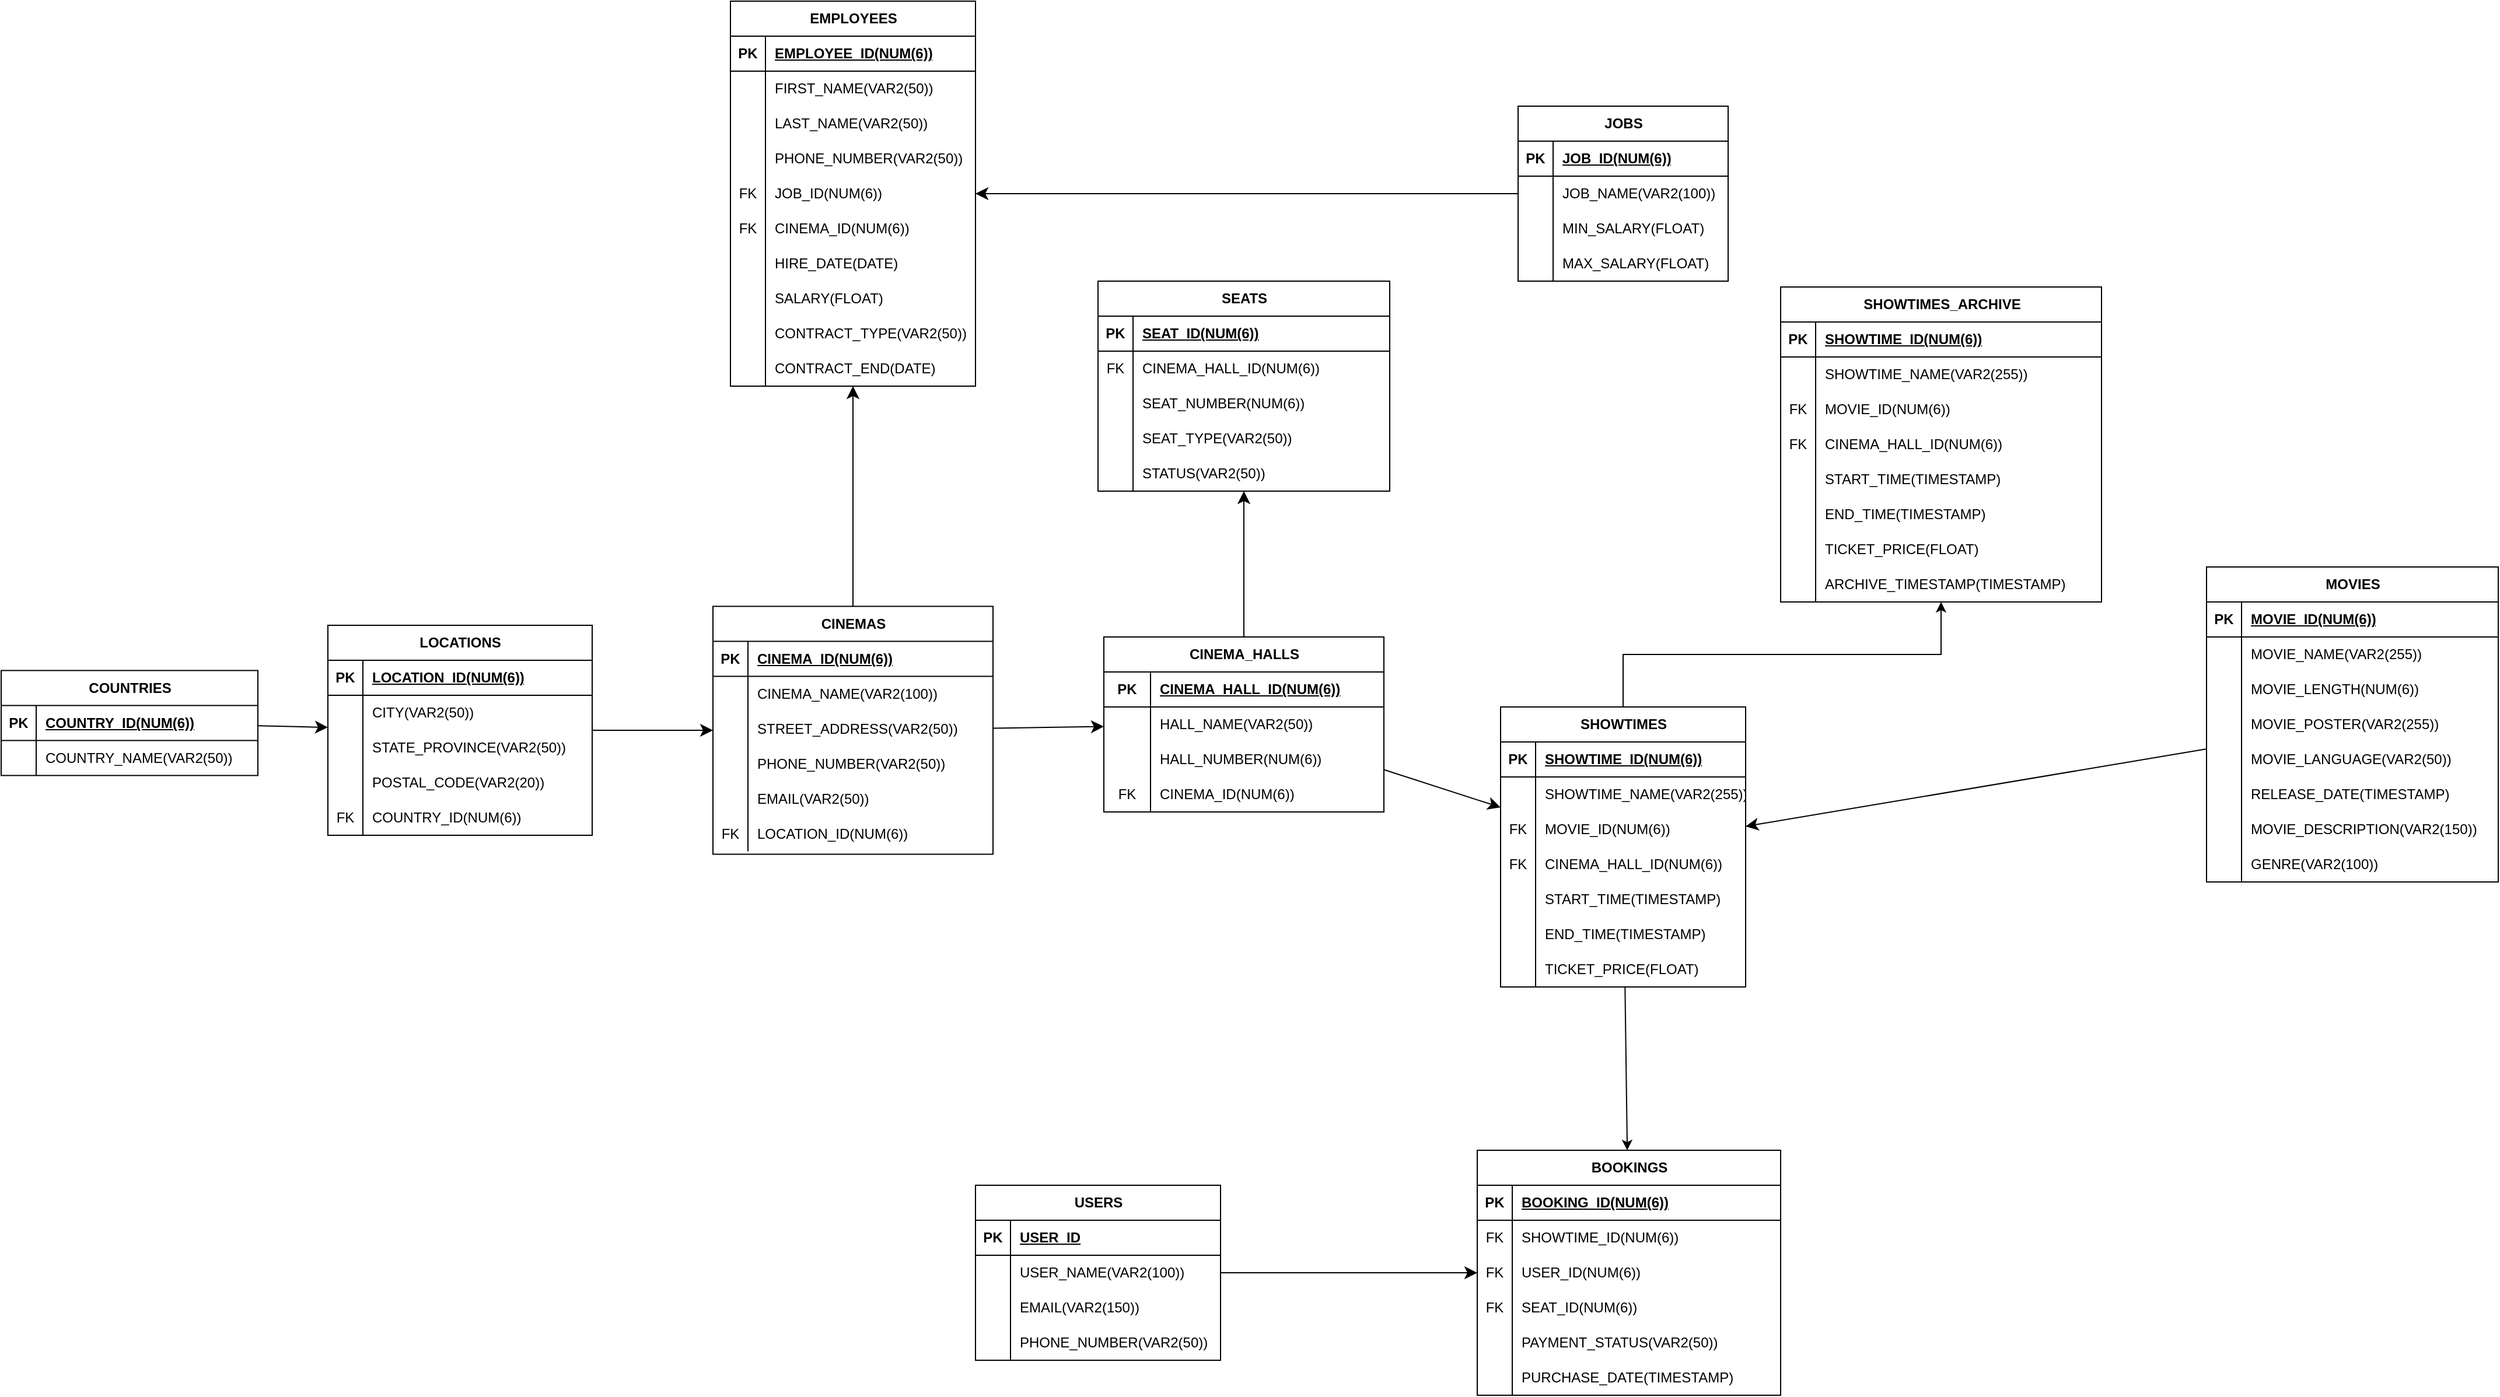 <mxfile version="27.1.4">
  <diagram name="Strona-1" id="kNej83S0hsUQqRLR-FKg">
    <mxGraphModel dx="1448" dy="1818" grid="1" gridSize="10" guides="1" tooltips="1" connect="1" arrows="1" fold="1" page="1" pageScale="1" pageWidth="827" pageHeight="1169" math="0" shadow="0">
      <root>
        <mxCell id="0" />
        <mxCell id="1" parent="0" />
        <mxCell id="q13ZUWYHPfQvHo7oLotx-2" value="COUNTRIES" style="shape=table;startSize=30;container=1;collapsible=1;childLayout=tableLayout;fixedRows=1;rowLines=0;fontStyle=1;align=center;resizeLast=1;html=1;" parent="1" vertex="1">
          <mxGeometry x="20" y="68.75" width="220" height="90" as="geometry" />
        </mxCell>
        <mxCell id="q13ZUWYHPfQvHo7oLotx-3" value="" style="shape=tableRow;horizontal=0;startSize=0;swimlaneHead=0;swimlaneBody=0;fillColor=none;collapsible=0;dropTarget=0;points=[[0,0.5],[1,0.5]];portConstraint=eastwest;top=0;left=0;right=0;bottom=1;" parent="q13ZUWYHPfQvHo7oLotx-2" vertex="1">
          <mxGeometry y="30" width="220" height="30" as="geometry" />
        </mxCell>
        <mxCell id="q13ZUWYHPfQvHo7oLotx-4" value="PK" style="shape=partialRectangle;connectable=0;fillColor=none;top=0;left=0;bottom=0;right=0;fontStyle=1;overflow=hidden;whiteSpace=wrap;html=1;" parent="q13ZUWYHPfQvHo7oLotx-3" vertex="1">
          <mxGeometry width="30" height="30" as="geometry">
            <mxRectangle width="30" height="30" as="alternateBounds" />
          </mxGeometry>
        </mxCell>
        <mxCell id="q13ZUWYHPfQvHo7oLotx-5" value="COUNTRY_ID(NUM(6))" style="shape=partialRectangle;connectable=0;fillColor=none;top=0;left=0;bottom=0;right=0;align=left;spacingLeft=6;fontStyle=5;overflow=hidden;whiteSpace=wrap;html=1;" parent="q13ZUWYHPfQvHo7oLotx-3" vertex="1">
          <mxGeometry x="30" width="190" height="30" as="geometry">
            <mxRectangle width="190" height="30" as="alternateBounds" />
          </mxGeometry>
        </mxCell>
        <mxCell id="q13ZUWYHPfQvHo7oLotx-9" value="" style="shape=tableRow;horizontal=0;startSize=0;swimlaneHead=0;swimlaneBody=0;fillColor=none;collapsible=0;dropTarget=0;points=[[0,0.5],[1,0.5]];portConstraint=eastwest;top=0;left=0;right=0;bottom=0;" parent="q13ZUWYHPfQvHo7oLotx-2" vertex="1">
          <mxGeometry y="60" width="220" height="30" as="geometry" />
        </mxCell>
        <mxCell id="q13ZUWYHPfQvHo7oLotx-10" value="" style="shape=partialRectangle;connectable=0;fillColor=none;top=0;left=0;bottom=0;right=0;editable=1;overflow=hidden;whiteSpace=wrap;html=1;" parent="q13ZUWYHPfQvHo7oLotx-9" vertex="1">
          <mxGeometry width="30" height="30" as="geometry">
            <mxRectangle width="30" height="30" as="alternateBounds" />
          </mxGeometry>
        </mxCell>
        <mxCell id="q13ZUWYHPfQvHo7oLotx-11" value="COUNTRY_NAME(VAR2(50))" style="shape=partialRectangle;connectable=0;fillColor=none;top=0;left=0;bottom=0;right=0;align=left;spacingLeft=6;overflow=hidden;whiteSpace=wrap;html=1;" parent="q13ZUWYHPfQvHo7oLotx-9" vertex="1">
          <mxGeometry x="30" width="190" height="30" as="geometry">
            <mxRectangle width="190" height="30" as="alternateBounds" />
          </mxGeometry>
        </mxCell>
        <mxCell id="q13ZUWYHPfQvHo7oLotx-15" value="LOCATIONS" style="shape=table;startSize=30;container=1;collapsible=1;childLayout=tableLayout;fixedRows=1;rowLines=0;fontStyle=1;align=center;resizeLast=1;html=1;" parent="1" vertex="1">
          <mxGeometry x="300" y="30" width="226.5" height="180" as="geometry" />
        </mxCell>
        <mxCell id="q13ZUWYHPfQvHo7oLotx-16" value="" style="shape=tableRow;horizontal=0;startSize=0;swimlaneHead=0;swimlaneBody=0;fillColor=none;collapsible=0;dropTarget=0;points=[[0,0.5],[1,0.5]];portConstraint=eastwest;top=0;left=0;right=0;bottom=1;" parent="q13ZUWYHPfQvHo7oLotx-15" vertex="1">
          <mxGeometry y="30" width="226.5" height="30" as="geometry" />
        </mxCell>
        <mxCell id="q13ZUWYHPfQvHo7oLotx-17" value="PK" style="shape=partialRectangle;connectable=0;fillColor=none;top=0;left=0;bottom=0;right=0;fontStyle=1;overflow=hidden;whiteSpace=wrap;html=1;" parent="q13ZUWYHPfQvHo7oLotx-16" vertex="1">
          <mxGeometry width="30" height="30" as="geometry">
            <mxRectangle width="30" height="30" as="alternateBounds" />
          </mxGeometry>
        </mxCell>
        <mxCell id="q13ZUWYHPfQvHo7oLotx-18" value="LOCATION_ID(NUM(6))" style="shape=partialRectangle;connectable=0;fillColor=none;top=0;left=0;bottom=0;right=0;align=left;spacingLeft=6;fontStyle=5;overflow=hidden;whiteSpace=wrap;html=1;" parent="q13ZUWYHPfQvHo7oLotx-16" vertex="1">
          <mxGeometry x="30" width="196.5" height="30" as="geometry">
            <mxRectangle width="196.5" height="30" as="alternateBounds" />
          </mxGeometry>
        </mxCell>
        <mxCell id="q13ZUWYHPfQvHo7oLotx-22" value="" style="shape=tableRow;horizontal=0;startSize=0;swimlaneHead=0;swimlaneBody=0;fillColor=none;collapsible=0;dropTarget=0;points=[[0,0.5],[1,0.5]];portConstraint=eastwest;top=0;left=0;right=0;bottom=0;" parent="q13ZUWYHPfQvHo7oLotx-15" vertex="1">
          <mxGeometry y="60" width="226.5" height="30" as="geometry" />
        </mxCell>
        <mxCell id="q13ZUWYHPfQvHo7oLotx-23" value="" style="shape=partialRectangle;connectable=0;fillColor=none;top=0;left=0;bottom=0;right=0;editable=1;overflow=hidden;whiteSpace=wrap;html=1;" parent="q13ZUWYHPfQvHo7oLotx-22" vertex="1">
          <mxGeometry width="30" height="30" as="geometry">
            <mxRectangle width="30" height="30" as="alternateBounds" />
          </mxGeometry>
        </mxCell>
        <mxCell id="q13ZUWYHPfQvHo7oLotx-24" value="CITY(VAR2(50))" style="shape=partialRectangle;connectable=0;fillColor=none;top=0;left=0;bottom=0;right=0;align=left;spacingLeft=6;overflow=hidden;whiteSpace=wrap;html=1;" parent="q13ZUWYHPfQvHo7oLotx-22" vertex="1">
          <mxGeometry x="30" width="196.5" height="30" as="geometry">
            <mxRectangle width="196.5" height="30" as="alternateBounds" />
          </mxGeometry>
        </mxCell>
        <mxCell id="q13ZUWYHPfQvHo7oLotx-25" value="" style="shape=tableRow;horizontal=0;startSize=0;swimlaneHead=0;swimlaneBody=0;fillColor=none;collapsible=0;dropTarget=0;points=[[0,0.5],[1,0.5]];portConstraint=eastwest;top=0;left=0;right=0;bottom=0;" parent="q13ZUWYHPfQvHo7oLotx-15" vertex="1">
          <mxGeometry y="90" width="226.5" height="30" as="geometry" />
        </mxCell>
        <mxCell id="q13ZUWYHPfQvHo7oLotx-26" value="" style="shape=partialRectangle;connectable=0;fillColor=none;top=0;left=0;bottom=0;right=0;editable=1;overflow=hidden;whiteSpace=wrap;html=1;" parent="q13ZUWYHPfQvHo7oLotx-25" vertex="1">
          <mxGeometry width="30" height="30" as="geometry">
            <mxRectangle width="30" height="30" as="alternateBounds" />
          </mxGeometry>
        </mxCell>
        <mxCell id="q13ZUWYHPfQvHo7oLotx-27" value="STATE_PROVINCE(VAR2(50))" style="shape=partialRectangle;connectable=0;fillColor=none;top=0;left=0;bottom=0;right=0;align=left;spacingLeft=6;overflow=hidden;whiteSpace=wrap;html=1;" parent="q13ZUWYHPfQvHo7oLotx-25" vertex="1">
          <mxGeometry x="30" width="196.5" height="30" as="geometry">
            <mxRectangle width="196.5" height="30" as="alternateBounds" />
          </mxGeometry>
        </mxCell>
        <mxCell id="Z5VN4tInKYLIIMxfEqa9-1" value="" style="shape=tableRow;horizontal=0;startSize=0;swimlaneHead=0;swimlaneBody=0;fillColor=none;collapsible=0;dropTarget=0;points=[[0,0.5],[1,0.5]];portConstraint=eastwest;top=0;left=0;right=0;bottom=0;" parent="q13ZUWYHPfQvHo7oLotx-15" vertex="1">
          <mxGeometry y="120" width="226.5" height="30" as="geometry" />
        </mxCell>
        <mxCell id="Z5VN4tInKYLIIMxfEqa9-2" value="" style="shape=partialRectangle;connectable=0;fillColor=none;top=0;left=0;bottom=0;right=0;editable=1;overflow=hidden;whiteSpace=wrap;html=1;" parent="Z5VN4tInKYLIIMxfEqa9-1" vertex="1">
          <mxGeometry width="30" height="30" as="geometry">
            <mxRectangle width="30" height="30" as="alternateBounds" />
          </mxGeometry>
        </mxCell>
        <mxCell id="Z5VN4tInKYLIIMxfEqa9-3" value="POSTAL_CODE(VAR2(20))" style="shape=partialRectangle;connectable=0;fillColor=none;top=0;left=0;bottom=0;right=0;align=left;spacingLeft=6;overflow=hidden;whiteSpace=wrap;html=1;" parent="Z5VN4tInKYLIIMxfEqa9-1" vertex="1">
          <mxGeometry x="30" width="196.5" height="30" as="geometry">
            <mxRectangle width="196.5" height="30" as="alternateBounds" />
          </mxGeometry>
        </mxCell>
        <mxCell id="GNUmqnOjKE0M0XIVE9bR-81" value="" style="shape=tableRow;horizontal=0;startSize=0;swimlaneHead=0;swimlaneBody=0;fillColor=none;collapsible=0;dropTarget=0;points=[[0,0.5],[1,0.5]];portConstraint=eastwest;top=0;left=0;right=0;bottom=0;" parent="q13ZUWYHPfQvHo7oLotx-15" vertex="1">
          <mxGeometry y="150" width="226.5" height="30" as="geometry" />
        </mxCell>
        <mxCell id="GNUmqnOjKE0M0XIVE9bR-82" value="FK" style="shape=partialRectangle;connectable=0;fillColor=none;top=0;left=0;bottom=0;right=0;editable=1;overflow=hidden;whiteSpace=wrap;html=1;" parent="GNUmqnOjKE0M0XIVE9bR-81" vertex="1">
          <mxGeometry width="30" height="30" as="geometry">
            <mxRectangle width="30" height="30" as="alternateBounds" />
          </mxGeometry>
        </mxCell>
        <mxCell id="GNUmqnOjKE0M0XIVE9bR-83" value="COUNTRY_ID(NUM(6))" style="shape=partialRectangle;connectable=0;fillColor=none;top=0;left=0;bottom=0;right=0;align=left;spacingLeft=6;overflow=hidden;whiteSpace=wrap;html=1;" parent="GNUmqnOjKE0M0XIVE9bR-81" vertex="1">
          <mxGeometry x="30" width="196.5" height="30" as="geometry">
            <mxRectangle width="196.5" height="30" as="alternateBounds" />
          </mxGeometry>
        </mxCell>
        <mxCell id="q13ZUWYHPfQvHo7oLotx-41" value="JOBS" style="shape=table;startSize=30;container=1;collapsible=1;childLayout=tableLayout;fixedRows=1;rowLines=0;fontStyle=1;align=center;resizeLast=1;html=1;" parent="1" vertex="1">
          <mxGeometry x="1320" y="-415" width="180" height="150" as="geometry" />
        </mxCell>
        <mxCell id="q13ZUWYHPfQvHo7oLotx-42" value="" style="shape=tableRow;horizontal=0;startSize=0;swimlaneHead=0;swimlaneBody=0;fillColor=none;collapsible=0;dropTarget=0;points=[[0,0.5],[1,0.5]];portConstraint=eastwest;top=0;left=0;right=0;bottom=1;" parent="q13ZUWYHPfQvHo7oLotx-41" vertex="1">
          <mxGeometry y="30" width="180" height="30" as="geometry" />
        </mxCell>
        <mxCell id="q13ZUWYHPfQvHo7oLotx-43" value="PK" style="shape=partialRectangle;connectable=0;fillColor=none;top=0;left=0;bottom=0;right=0;fontStyle=1;overflow=hidden;whiteSpace=wrap;html=1;" parent="q13ZUWYHPfQvHo7oLotx-42" vertex="1">
          <mxGeometry width="30" height="30" as="geometry">
            <mxRectangle width="30" height="30" as="alternateBounds" />
          </mxGeometry>
        </mxCell>
        <mxCell id="q13ZUWYHPfQvHo7oLotx-44" value="JOB_ID(NUM(6))" style="shape=partialRectangle;connectable=0;fillColor=none;top=0;left=0;bottom=0;right=0;align=left;spacingLeft=6;fontStyle=5;overflow=hidden;whiteSpace=wrap;html=1;" parent="q13ZUWYHPfQvHo7oLotx-42" vertex="1">
          <mxGeometry x="30" width="150" height="30" as="geometry">
            <mxRectangle width="150" height="30" as="alternateBounds" />
          </mxGeometry>
        </mxCell>
        <mxCell id="q13ZUWYHPfQvHo7oLotx-45" value="" style="shape=tableRow;horizontal=0;startSize=0;swimlaneHead=0;swimlaneBody=0;fillColor=none;collapsible=0;dropTarget=0;points=[[0,0.5],[1,0.5]];portConstraint=eastwest;top=0;left=0;right=0;bottom=0;" parent="q13ZUWYHPfQvHo7oLotx-41" vertex="1">
          <mxGeometry y="60" width="180" height="30" as="geometry" />
        </mxCell>
        <mxCell id="q13ZUWYHPfQvHo7oLotx-46" value="" style="shape=partialRectangle;connectable=0;fillColor=none;top=0;left=0;bottom=0;right=0;editable=1;overflow=hidden;whiteSpace=wrap;html=1;" parent="q13ZUWYHPfQvHo7oLotx-45" vertex="1">
          <mxGeometry width="30" height="30" as="geometry">
            <mxRectangle width="30" height="30" as="alternateBounds" />
          </mxGeometry>
        </mxCell>
        <mxCell id="q13ZUWYHPfQvHo7oLotx-47" value="JOB_NAME(VAR2(100))" style="shape=partialRectangle;connectable=0;fillColor=none;top=0;left=0;bottom=0;right=0;align=left;spacingLeft=6;overflow=hidden;whiteSpace=wrap;html=1;" parent="q13ZUWYHPfQvHo7oLotx-45" vertex="1">
          <mxGeometry x="30" width="150" height="30" as="geometry">
            <mxRectangle width="150" height="30" as="alternateBounds" />
          </mxGeometry>
        </mxCell>
        <mxCell id="q13ZUWYHPfQvHo7oLotx-48" value="" style="shape=tableRow;horizontal=0;startSize=0;swimlaneHead=0;swimlaneBody=0;fillColor=none;collapsible=0;dropTarget=0;points=[[0,0.5],[1,0.5]];portConstraint=eastwest;top=0;left=0;right=0;bottom=0;" parent="q13ZUWYHPfQvHo7oLotx-41" vertex="1">
          <mxGeometry y="90" width="180" height="30" as="geometry" />
        </mxCell>
        <mxCell id="q13ZUWYHPfQvHo7oLotx-49" value="" style="shape=partialRectangle;connectable=0;fillColor=none;top=0;left=0;bottom=0;right=0;editable=1;overflow=hidden;whiteSpace=wrap;html=1;" parent="q13ZUWYHPfQvHo7oLotx-48" vertex="1">
          <mxGeometry width="30" height="30" as="geometry">
            <mxRectangle width="30" height="30" as="alternateBounds" />
          </mxGeometry>
        </mxCell>
        <mxCell id="q13ZUWYHPfQvHo7oLotx-50" value="MIN_SALARY(FLOAT)" style="shape=partialRectangle;connectable=0;fillColor=none;top=0;left=0;bottom=0;right=0;align=left;spacingLeft=6;overflow=hidden;whiteSpace=wrap;html=1;" parent="q13ZUWYHPfQvHo7oLotx-48" vertex="1">
          <mxGeometry x="30" width="150" height="30" as="geometry">
            <mxRectangle width="150" height="30" as="alternateBounds" />
          </mxGeometry>
        </mxCell>
        <mxCell id="q13ZUWYHPfQvHo7oLotx-51" value="" style="shape=tableRow;horizontal=0;startSize=0;swimlaneHead=0;swimlaneBody=0;fillColor=none;collapsible=0;dropTarget=0;points=[[0,0.5],[1,0.5]];portConstraint=eastwest;top=0;left=0;right=0;bottom=0;" parent="q13ZUWYHPfQvHo7oLotx-41" vertex="1">
          <mxGeometry y="120" width="180" height="30" as="geometry" />
        </mxCell>
        <mxCell id="q13ZUWYHPfQvHo7oLotx-52" value="" style="shape=partialRectangle;connectable=0;fillColor=none;top=0;left=0;bottom=0;right=0;editable=1;overflow=hidden;whiteSpace=wrap;html=1;" parent="q13ZUWYHPfQvHo7oLotx-51" vertex="1">
          <mxGeometry width="30" height="30" as="geometry">
            <mxRectangle width="30" height="30" as="alternateBounds" />
          </mxGeometry>
        </mxCell>
        <mxCell id="q13ZUWYHPfQvHo7oLotx-53" value="MAX_SALARY(FLOAT)" style="shape=partialRectangle;connectable=0;fillColor=none;top=0;left=0;bottom=0;right=0;align=left;spacingLeft=6;overflow=hidden;whiteSpace=wrap;html=1;" parent="q13ZUWYHPfQvHo7oLotx-51" vertex="1">
          <mxGeometry x="30" width="150" height="30" as="geometry">
            <mxRectangle width="150" height="30" as="alternateBounds" />
          </mxGeometry>
        </mxCell>
        <mxCell id="q13ZUWYHPfQvHo7oLotx-67" value="CINEMAS" style="shape=table;startSize=30;container=1;collapsible=1;childLayout=tableLayout;fixedRows=1;rowLines=0;fontStyle=1;align=center;resizeLast=1;html=1;" parent="1" vertex="1">
          <mxGeometry x="630" y="13.75" width="240" height="212.5" as="geometry" />
        </mxCell>
        <mxCell id="q13ZUWYHPfQvHo7oLotx-68" value="" style="shape=tableRow;horizontal=0;startSize=0;swimlaneHead=0;swimlaneBody=0;fillColor=none;collapsible=0;dropTarget=0;points=[[0,0.5],[1,0.5]];portConstraint=eastwest;top=0;left=0;right=0;bottom=1;" parent="q13ZUWYHPfQvHo7oLotx-67" vertex="1">
          <mxGeometry y="30" width="240" height="30" as="geometry" />
        </mxCell>
        <mxCell id="q13ZUWYHPfQvHo7oLotx-69" value="PK" style="shape=partialRectangle;connectable=0;fillColor=none;top=0;left=0;bottom=0;right=0;fontStyle=1;overflow=hidden;whiteSpace=wrap;html=1;" parent="q13ZUWYHPfQvHo7oLotx-68" vertex="1">
          <mxGeometry width="30" height="30" as="geometry">
            <mxRectangle width="30" height="30" as="alternateBounds" />
          </mxGeometry>
        </mxCell>
        <mxCell id="q13ZUWYHPfQvHo7oLotx-70" value="CINEMA_ID(NUM(6))" style="shape=partialRectangle;connectable=0;fillColor=none;top=0;left=0;bottom=0;right=0;align=left;spacingLeft=6;fontStyle=5;overflow=hidden;whiteSpace=wrap;html=1;" parent="q13ZUWYHPfQvHo7oLotx-68" vertex="1">
          <mxGeometry x="30" width="210" height="30" as="geometry">
            <mxRectangle width="210" height="30" as="alternateBounds" />
          </mxGeometry>
        </mxCell>
        <mxCell id="q13ZUWYHPfQvHo7oLotx-74" value="" style="shape=tableRow;horizontal=0;startSize=0;swimlaneHead=0;swimlaneBody=0;fillColor=none;collapsible=0;dropTarget=0;points=[[0,0.5],[1,0.5]];portConstraint=eastwest;top=0;left=0;right=0;bottom=0;" parent="q13ZUWYHPfQvHo7oLotx-67" vertex="1">
          <mxGeometry y="60" width="240" height="30" as="geometry" />
        </mxCell>
        <mxCell id="q13ZUWYHPfQvHo7oLotx-75" value="" style="shape=partialRectangle;connectable=0;fillColor=none;top=0;left=0;bottom=0;right=0;editable=1;overflow=hidden;whiteSpace=wrap;html=1;" parent="q13ZUWYHPfQvHo7oLotx-74" vertex="1">
          <mxGeometry width="30" height="30" as="geometry">
            <mxRectangle width="30" height="30" as="alternateBounds" />
          </mxGeometry>
        </mxCell>
        <mxCell id="q13ZUWYHPfQvHo7oLotx-76" value="CINEMA_NAME(VAR2(100))" style="shape=partialRectangle;connectable=0;fillColor=none;top=0;left=0;bottom=0;right=0;align=left;spacingLeft=6;overflow=hidden;whiteSpace=wrap;html=1;" parent="q13ZUWYHPfQvHo7oLotx-74" vertex="1">
          <mxGeometry x="30" width="210" height="30" as="geometry">
            <mxRectangle width="210" height="30" as="alternateBounds" />
          </mxGeometry>
        </mxCell>
        <mxCell id="q13ZUWYHPfQvHo7oLotx-77" value="" style="shape=tableRow;horizontal=0;startSize=0;swimlaneHead=0;swimlaneBody=0;fillColor=none;collapsible=0;dropTarget=0;points=[[0,0.5],[1,0.5]];portConstraint=eastwest;top=0;left=0;right=0;bottom=0;" parent="q13ZUWYHPfQvHo7oLotx-67" vertex="1">
          <mxGeometry y="90" width="240" height="30" as="geometry" />
        </mxCell>
        <mxCell id="q13ZUWYHPfQvHo7oLotx-78" value="" style="shape=partialRectangle;connectable=0;fillColor=none;top=0;left=0;bottom=0;right=0;editable=1;overflow=hidden;whiteSpace=wrap;html=1;" parent="q13ZUWYHPfQvHo7oLotx-77" vertex="1">
          <mxGeometry width="30" height="30" as="geometry">
            <mxRectangle width="30" height="30" as="alternateBounds" />
          </mxGeometry>
        </mxCell>
        <mxCell id="q13ZUWYHPfQvHo7oLotx-79" value="STREET_ADDRESS(VAR2(50))" style="shape=partialRectangle;connectable=0;fillColor=none;top=0;left=0;bottom=0;right=0;align=left;spacingLeft=6;overflow=hidden;whiteSpace=wrap;html=1;" parent="q13ZUWYHPfQvHo7oLotx-77" vertex="1">
          <mxGeometry x="30" width="210" height="30" as="geometry">
            <mxRectangle width="210" height="30" as="alternateBounds" />
          </mxGeometry>
        </mxCell>
        <mxCell id="iRmx7TtLk2JSlBD3Pcj5-1" value="" style="shape=tableRow;horizontal=0;startSize=0;swimlaneHead=0;swimlaneBody=0;fillColor=none;collapsible=0;dropTarget=0;points=[[0,0.5],[1,0.5]];portConstraint=eastwest;top=0;left=0;right=0;bottom=0;" parent="q13ZUWYHPfQvHo7oLotx-67" vertex="1">
          <mxGeometry y="120" width="240" height="30" as="geometry" />
        </mxCell>
        <mxCell id="iRmx7TtLk2JSlBD3Pcj5-2" value="" style="shape=partialRectangle;connectable=0;fillColor=none;top=0;left=0;bottom=0;right=0;editable=1;overflow=hidden;whiteSpace=wrap;html=1;" parent="iRmx7TtLk2JSlBD3Pcj5-1" vertex="1">
          <mxGeometry width="30" height="30" as="geometry">
            <mxRectangle width="30" height="30" as="alternateBounds" />
          </mxGeometry>
        </mxCell>
        <mxCell id="iRmx7TtLk2JSlBD3Pcj5-3" value="PHONE_NUMBER(VAR2(50))" style="shape=partialRectangle;connectable=0;fillColor=none;top=0;left=0;bottom=0;right=0;align=left;spacingLeft=6;overflow=hidden;whiteSpace=wrap;html=1;" parent="iRmx7TtLk2JSlBD3Pcj5-1" vertex="1">
          <mxGeometry x="30" width="210" height="30" as="geometry">
            <mxRectangle width="210" height="30" as="alternateBounds" />
          </mxGeometry>
        </mxCell>
        <mxCell id="iRmx7TtLk2JSlBD3Pcj5-4" value="" style="shape=tableRow;horizontal=0;startSize=0;swimlaneHead=0;swimlaneBody=0;fillColor=none;collapsible=0;dropTarget=0;points=[[0,0.5],[1,0.5]];portConstraint=eastwest;top=0;left=0;right=0;bottom=0;" parent="q13ZUWYHPfQvHo7oLotx-67" vertex="1">
          <mxGeometry y="150" width="240" height="30" as="geometry" />
        </mxCell>
        <mxCell id="iRmx7TtLk2JSlBD3Pcj5-5" value="" style="shape=partialRectangle;connectable=0;fillColor=none;top=0;left=0;bottom=0;right=0;editable=1;overflow=hidden;whiteSpace=wrap;html=1;" parent="iRmx7TtLk2JSlBD3Pcj5-4" vertex="1">
          <mxGeometry width="30" height="30" as="geometry">
            <mxRectangle width="30" height="30" as="alternateBounds" />
          </mxGeometry>
        </mxCell>
        <mxCell id="iRmx7TtLk2JSlBD3Pcj5-6" value="EMAIL(VAR2(50))" style="shape=partialRectangle;connectable=0;fillColor=none;top=0;left=0;bottom=0;right=0;align=left;spacingLeft=6;overflow=hidden;whiteSpace=wrap;html=1;" parent="iRmx7TtLk2JSlBD3Pcj5-4" vertex="1">
          <mxGeometry x="30" width="210" height="30" as="geometry">
            <mxRectangle width="210" height="30" as="alternateBounds" />
          </mxGeometry>
        </mxCell>
        <mxCell id="GNUmqnOjKE0M0XIVE9bR-78" value="" style="shape=tableRow;horizontal=0;startSize=0;swimlaneHead=0;swimlaneBody=0;fillColor=none;collapsible=0;dropTarget=0;points=[[0,0.5],[1,0.5]];portConstraint=eastwest;top=0;left=0;right=0;bottom=0;" parent="q13ZUWYHPfQvHo7oLotx-67" vertex="1">
          <mxGeometry y="180" width="240" height="30" as="geometry" />
        </mxCell>
        <mxCell id="GNUmqnOjKE0M0XIVE9bR-79" value="FK" style="shape=partialRectangle;connectable=0;fillColor=none;top=0;left=0;bottom=0;right=0;editable=1;overflow=hidden;whiteSpace=wrap;html=1;" parent="GNUmqnOjKE0M0XIVE9bR-78" vertex="1">
          <mxGeometry width="30" height="30" as="geometry">
            <mxRectangle width="30" height="30" as="alternateBounds" />
          </mxGeometry>
        </mxCell>
        <mxCell id="GNUmqnOjKE0M0XIVE9bR-80" value="LOCATION_ID(NUM(6))" style="shape=partialRectangle;connectable=0;fillColor=none;top=0;left=0;bottom=0;right=0;align=left;spacingLeft=6;overflow=hidden;whiteSpace=wrap;html=1;" parent="GNUmqnOjKE0M0XIVE9bR-78" vertex="1">
          <mxGeometry x="30" width="210" height="30" as="geometry">
            <mxRectangle width="210" height="30" as="alternateBounds" />
          </mxGeometry>
        </mxCell>
        <mxCell id="Gtp5CLfbHALgIWStPuVV-46" style="edgeStyle=orthogonalEdgeStyle;rounded=0;orthogonalLoop=1;jettySize=auto;html=1;exitX=0.5;exitY=0;exitDx=0;exitDy=0;" edge="1" parent="1" source="q13ZUWYHPfQvHo7oLotx-80" target="Gtp5CLfbHALgIWStPuVV-2">
          <mxGeometry relative="1" as="geometry" />
        </mxCell>
        <mxCell id="q13ZUWYHPfQvHo7oLotx-80" value="SHOWTIMES" style="shape=table;startSize=30;container=1;collapsible=1;childLayout=tableLayout;fixedRows=1;rowLines=0;fontStyle=1;align=center;resizeLast=1;html=1;" parent="1" vertex="1">
          <mxGeometry x="1305" y="100" width="210" height="240" as="geometry" />
        </mxCell>
        <mxCell id="q13ZUWYHPfQvHo7oLotx-81" value="" style="shape=tableRow;horizontal=0;startSize=0;swimlaneHead=0;swimlaneBody=0;fillColor=none;collapsible=0;dropTarget=0;points=[[0,0.5],[1,0.5]];portConstraint=eastwest;top=0;left=0;right=0;bottom=1;" parent="q13ZUWYHPfQvHo7oLotx-80" vertex="1">
          <mxGeometry y="30" width="210" height="30" as="geometry" />
        </mxCell>
        <mxCell id="q13ZUWYHPfQvHo7oLotx-82" value="PK" style="shape=partialRectangle;connectable=0;fillColor=none;top=0;left=0;bottom=0;right=0;fontStyle=1;overflow=hidden;whiteSpace=wrap;html=1;" parent="q13ZUWYHPfQvHo7oLotx-81" vertex="1">
          <mxGeometry width="30" height="30" as="geometry">
            <mxRectangle width="30" height="30" as="alternateBounds" />
          </mxGeometry>
        </mxCell>
        <mxCell id="q13ZUWYHPfQvHo7oLotx-83" value="SHOWTIME_ID(NUM(6))" style="shape=partialRectangle;connectable=0;fillColor=none;top=0;left=0;bottom=0;right=0;align=left;spacingLeft=6;fontStyle=5;overflow=hidden;whiteSpace=wrap;html=1;" parent="q13ZUWYHPfQvHo7oLotx-81" vertex="1">
          <mxGeometry x="30" width="180" height="30" as="geometry">
            <mxRectangle width="180" height="30" as="alternateBounds" />
          </mxGeometry>
        </mxCell>
        <mxCell id="q13ZUWYHPfQvHo7oLotx-84" value="" style="shape=tableRow;horizontal=0;startSize=0;swimlaneHead=0;swimlaneBody=0;fillColor=none;collapsible=0;dropTarget=0;points=[[0,0.5],[1,0.5]];portConstraint=eastwest;top=0;left=0;right=0;bottom=0;" parent="q13ZUWYHPfQvHo7oLotx-80" vertex="1">
          <mxGeometry y="60" width="210" height="30" as="geometry" />
        </mxCell>
        <mxCell id="q13ZUWYHPfQvHo7oLotx-85" value="" style="shape=partialRectangle;connectable=0;fillColor=none;top=0;left=0;bottom=0;right=0;editable=1;overflow=hidden;whiteSpace=wrap;html=1;" parent="q13ZUWYHPfQvHo7oLotx-84" vertex="1">
          <mxGeometry width="30" height="30" as="geometry">
            <mxRectangle width="30" height="30" as="alternateBounds" />
          </mxGeometry>
        </mxCell>
        <mxCell id="q13ZUWYHPfQvHo7oLotx-86" value="SHOWTIME_NAME(VAR2(255))" style="shape=partialRectangle;connectable=0;fillColor=none;top=0;left=0;bottom=0;right=0;align=left;spacingLeft=6;overflow=hidden;whiteSpace=wrap;html=1;" parent="q13ZUWYHPfQvHo7oLotx-84" vertex="1">
          <mxGeometry x="30" width="180" height="30" as="geometry">
            <mxRectangle width="180" height="30" as="alternateBounds" />
          </mxGeometry>
        </mxCell>
        <mxCell id="q13ZUWYHPfQvHo7oLotx-87" value="" style="shape=tableRow;horizontal=0;startSize=0;swimlaneHead=0;swimlaneBody=0;fillColor=none;collapsible=0;dropTarget=0;points=[[0,0.5],[1,0.5]];portConstraint=eastwest;top=0;left=0;right=0;bottom=0;" parent="q13ZUWYHPfQvHo7oLotx-80" vertex="1">
          <mxGeometry y="90" width="210" height="30" as="geometry" />
        </mxCell>
        <mxCell id="q13ZUWYHPfQvHo7oLotx-88" value="FK" style="shape=partialRectangle;connectable=0;fillColor=none;top=0;left=0;bottom=0;right=0;editable=1;overflow=hidden;whiteSpace=wrap;html=1;" parent="q13ZUWYHPfQvHo7oLotx-87" vertex="1">
          <mxGeometry width="30" height="30" as="geometry">
            <mxRectangle width="30" height="30" as="alternateBounds" />
          </mxGeometry>
        </mxCell>
        <mxCell id="q13ZUWYHPfQvHo7oLotx-89" value="MOVIE_ID(NUM(6))" style="shape=partialRectangle;connectable=0;fillColor=none;top=0;left=0;bottom=0;right=0;align=left;spacingLeft=6;overflow=hidden;whiteSpace=wrap;html=1;" parent="q13ZUWYHPfQvHo7oLotx-87" vertex="1">
          <mxGeometry x="30" width="180" height="30" as="geometry">
            <mxRectangle width="180" height="30" as="alternateBounds" />
          </mxGeometry>
        </mxCell>
        <mxCell id="q13ZUWYHPfQvHo7oLotx-90" value="" style="shape=tableRow;horizontal=0;startSize=0;swimlaneHead=0;swimlaneBody=0;fillColor=none;collapsible=0;dropTarget=0;points=[[0,0.5],[1,0.5]];portConstraint=eastwest;top=0;left=0;right=0;bottom=0;" parent="q13ZUWYHPfQvHo7oLotx-80" vertex="1">
          <mxGeometry y="120" width="210" height="30" as="geometry" />
        </mxCell>
        <mxCell id="q13ZUWYHPfQvHo7oLotx-91" value="FK" style="shape=partialRectangle;connectable=0;fillColor=none;top=0;left=0;bottom=0;right=0;editable=1;overflow=hidden;whiteSpace=wrap;html=1;" parent="q13ZUWYHPfQvHo7oLotx-90" vertex="1">
          <mxGeometry width="30" height="30" as="geometry">
            <mxRectangle width="30" height="30" as="alternateBounds" />
          </mxGeometry>
        </mxCell>
        <mxCell id="q13ZUWYHPfQvHo7oLotx-92" value="CINEMA_HALL_ID(NUM(6))" style="shape=partialRectangle;connectable=0;fillColor=none;top=0;left=0;bottom=0;right=0;align=left;spacingLeft=6;overflow=hidden;whiteSpace=wrap;html=1;" parent="q13ZUWYHPfQvHo7oLotx-90" vertex="1">
          <mxGeometry x="30" width="180" height="30" as="geometry">
            <mxRectangle width="180" height="30" as="alternateBounds" />
          </mxGeometry>
        </mxCell>
        <mxCell id="iRmx7TtLk2JSlBD3Pcj5-10" value="" style="shape=tableRow;horizontal=0;startSize=0;swimlaneHead=0;swimlaneBody=0;fillColor=none;collapsible=0;dropTarget=0;points=[[0,0.5],[1,0.5]];portConstraint=eastwest;top=0;left=0;right=0;bottom=0;" parent="q13ZUWYHPfQvHo7oLotx-80" vertex="1">
          <mxGeometry y="150" width="210" height="30" as="geometry" />
        </mxCell>
        <mxCell id="iRmx7TtLk2JSlBD3Pcj5-11" value="" style="shape=partialRectangle;connectable=0;fillColor=none;top=0;left=0;bottom=0;right=0;editable=1;overflow=hidden;whiteSpace=wrap;html=1;" parent="iRmx7TtLk2JSlBD3Pcj5-10" vertex="1">
          <mxGeometry width="30" height="30" as="geometry">
            <mxRectangle width="30" height="30" as="alternateBounds" />
          </mxGeometry>
        </mxCell>
        <mxCell id="iRmx7TtLk2JSlBD3Pcj5-12" value="START_TIME(TIMESTAMP)" style="shape=partialRectangle;connectable=0;fillColor=none;top=0;left=0;bottom=0;right=0;align=left;spacingLeft=6;overflow=hidden;whiteSpace=wrap;html=1;" parent="iRmx7TtLk2JSlBD3Pcj5-10" vertex="1">
          <mxGeometry x="30" width="180" height="30" as="geometry">
            <mxRectangle width="180" height="30" as="alternateBounds" />
          </mxGeometry>
        </mxCell>
        <mxCell id="iRmx7TtLk2JSlBD3Pcj5-13" value="" style="shape=tableRow;horizontal=0;startSize=0;swimlaneHead=0;swimlaneBody=0;fillColor=none;collapsible=0;dropTarget=0;points=[[0,0.5],[1,0.5]];portConstraint=eastwest;top=0;left=0;right=0;bottom=0;" parent="q13ZUWYHPfQvHo7oLotx-80" vertex="1">
          <mxGeometry y="180" width="210" height="30" as="geometry" />
        </mxCell>
        <mxCell id="iRmx7TtLk2JSlBD3Pcj5-14" value="" style="shape=partialRectangle;connectable=0;fillColor=none;top=0;left=0;bottom=0;right=0;editable=1;overflow=hidden;whiteSpace=wrap;html=1;" parent="iRmx7TtLk2JSlBD3Pcj5-13" vertex="1">
          <mxGeometry width="30" height="30" as="geometry">
            <mxRectangle width="30" height="30" as="alternateBounds" />
          </mxGeometry>
        </mxCell>
        <mxCell id="iRmx7TtLk2JSlBD3Pcj5-15" value="END_TIME(TIMESTAMP)" style="shape=partialRectangle;connectable=0;fillColor=none;top=0;left=0;bottom=0;right=0;align=left;spacingLeft=6;overflow=hidden;whiteSpace=wrap;html=1;" parent="iRmx7TtLk2JSlBD3Pcj5-13" vertex="1">
          <mxGeometry x="30" width="180" height="30" as="geometry">
            <mxRectangle width="180" height="30" as="alternateBounds" />
          </mxGeometry>
        </mxCell>
        <mxCell id="iRmx7TtLk2JSlBD3Pcj5-16" value="" style="shape=tableRow;horizontal=0;startSize=0;swimlaneHead=0;swimlaneBody=0;fillColor=none;collapsible=0;dropTarget=0;points=[[0,0.5],[1,0.5]];portConstraint=eastwest;top=0;left=0;right=0;bottom=0;" parent="q13ZUWYHPfQvHo7oLotx-80" vertex="1">
          <mxGeometry y="210" width="210" height="30" as="geometry" />
        </mxCell>
        <mxCell id="iRmx7TtLk2JSlBD3Pcj5-17" value="" style="shape=partialRectangle;connectable=0;fillColor=none;top=0;left=0;bottom=0;right=0;editable=1;overflow=hidden;whiteSpace=wrap;html=1;" parent="iRmx7TtLk2JSlBD3Pcj5-16" vertex="1">
          <mxGeometry width="30" height="30" as="geometry">
            <mxRectangle width="30" height="30" as="alternateBounds" />
          </mxGeometry>
        </mxCell>
        <mxCell id="iRmx7TtLk2JSlBD3Pcj5-18" value="TICKET_PRICE(FLOAT)" style="shape=partialRectangle;connectable=0;fillColor=none;top=0;left=0;bottom=0;right=0;align=left;spacingLeft=6;overflow=hidden;whiteSpace=wrap;html=1;" parent="iRmx7TtLk2JSlBD3Pcj5-16" vertex="1">
          <mxGeometry x="30" width="180" height="30" as="geometry">
            <mxRectangle width="180" height="30" as="alternateBounds" />
          </mxGeometry>
        </mxCell>
        <mxCell id="q13ZUWYHPfQvHo7oLotx-94" value="MOVIES" style="shape=table;startSize=30;container=1;collapsible=1;childLayout=tableLayout;fixedRows=1;rowLines=0;fontStyle=1;align=center;resizeLast=1;html=1;" parent="1" vertex="1">
          <mxGeometry x="1910" y="-20" width="250" height="270" as="geometry" />
        </mxCell>
        <mxCell id="q13ZUWYHPfQvHo7oLotx-95" value="" style="shape=tableRow;horizontal=0;startSize=0;swimlaneHead=0;swimlaneBody=0;fillColor=none;collapsible=0;dropTarget=0;points=[[0,0.5],[1,0.5]];portConstraint=eastwest;top=0;left=0;right=0;bottom=1;" parent="q13ZUWYHPfQvHo7oLotx-94" vertex="1">
          <mxGeometry y="30" width="250" height="30" as="geometry" />
        </mxCell>
        <mxCell id="q13ZUWYHPfQvHo7oLotx-96" value="PK" style="shape=partialRectangle;connectable=0;fillColor=none;top=0;left=0;bottom=0;right=0;fontStyle=1;overflow=hidden;whiteSpace=wrap;html=1;" parent="q13ZUWYHPfQvHo7oLotx-95" vertex="1">
          <mxGeometry width="30" height="30" as="geometry">
            <mxRectangle width="30" height="30" as="alternateBounds" />
          </mxGeometry>
        </mxCell>
        <mxCell id="q13ZUWYHPfQvHo7oLotx-97" value="MOVIE_ID(NUM(6))" style="shape=partialRectangle;connectable=0;fillColor=none;top=0;left=0;bottom=0;right=0;align=left;spacingLeft=6;fontStyle=5;overflow=hidden;whiteSpace=wrap;html=1;" parent="q13ZUWYHPfQvHo7oLotx-95" vertex="1">
          <mxGeometry x="30" width="220" height="30" as="geometry">
            <mxRectangle width="220" height="30" as="alternateBounds" />
          </mxGeometry>
        </mxCell>
        <mxCell id="q13ZUWYHPfQvHo7oLotx-98" value="" style="shape=tableRow;horizontal=0;startSize=0;swimlaneHead=0;swimlaneBody=0;fillColor=none;collapsible=0;dropTarget=0;points=[[0,0.5],[1,0.5]];portConstraint=eastwest;top=0;left=0;right=0;bottom=0;" parent="q13ZUWYHPfQvHo7oLotx-94" vertex="1">
          <mxGeometry y="60" width="250" height="30" as="geometry" />
        </mxCell>
        <mxCell id="q13ZUWYHPfQvHo7oLotx-99" value="" style="shape=partialRectangle;connectable=0;fillColor=none;top=0;left=0;bottom=0;right=0;editable=1;overflow=hidden;whiteSpace=wrap;html=1;" parent="q13ZUWYHPfQvHo7oLotx-98" vertex="1">
          <mxGeometry width="30" height="30" as="geometry">
            <mxRectangle width="30" height="30" as="alternateBounds" />
          </mxGeometry>
        </mxCell>
        <mxCell id="q13ZUWYHPfQvHo7oLotx-100" value="MOVIE_NAME(VAR2(255))" style="shape=partialRectangle;connectable=0;fillColor=none;top=0;left=0;bottom=0;right=0;align=left;spacingLeft=6;overflow=hidden;whiteSpace=wrap;html=1;" parent="q13ZUWYHPfQvHo7oLotx-98" vertex="1">
          <mxGeometry x="30" width="220" height="30" as="geometry">
            <mxRectangle width="220" height="30" as="alternateBounds" />
          </mxGeometry>
        </mxCell>
        <mxCell id="q13ZUWYHPfQvHo7oLotx-101" value="" style="shape=tableRow;horizontal=0;startSize=0;swimlaneHead=0;swimlaneBody=0;fillColor=none;collapsible=0;dropTarget=0;points=[[0,0.5],[1,0.5]];portConstraint=eastwest;top=0;left=0;right=0;bottom=0;" parent="q13ZUWYHPfQvHo7oLotx-94" vertex="1">
          <mxGeometry y="90" width="250" height="30" as="geometry" />
        </mxCell>
        <mxCell id="q13ZUWYHPfQvHo7oLotx-102" value="" style="shape=partialRectangle;connectable=0;fillColor=none;top=0;left=0;bottom=0;right=0;editable=1;overflow=hidden;whiteSpace=wrap;html=1;" parent="q13ZUWYHPfQvHo7oLotx-101" vertex="1">
          <mxGeometry width="30" height="30" as="geometry">
            <mxRectangle width="30" height="30" as="alternateBounds" />
          </mxGeometry>
        </mxCell>
        <mxCell id="q13ZUWYHPfQvHo7oLotx-103" value="MOVIE_LENGTH(NUM(6))" style="shape=partialRectangle;connectable=0;fillColor=none;top=0;left=0;bottom=0;right=0;align=left;spacingLeft=6;overflow=hidden;whiteSpace=wrap;html=1;" parent="q13ZUWYHPfQvHo7oLotx-101" vertex="1">
          <mxGeometry x="30" width="220" height="30" as="geometry">
            <mxRectangle width="220" height="30" as="alternateBounds" />
          </mxGeometry>
        </mxCell>
        <mxCell id="q13ZUWYHPfQvHo7oLotx-104" value="" style="shape=tableRow;horizontal=0;startSize=0;swimlaneHead=0;swimlaneBody=0;fillColor=none;collapsible=0;dropTarget=0;points=[[0,0.5],[1,0.5]];portConstraint=eastwest;top=0;left=0;right=0;bottom=0;" parent="q13ZUWYHPfQvHo7oLotx-94" vertex="1">
          <mxGeometry y="120" width="250" height="30" as="geometry" />
        </mxCell>
        <mxCell id="q13ZUWYHPfQvHo7oLotx-105" value="" style="shape=partialRectangle;connectable=0;fillColor=none;top=0;left=0;bottom=0;right=0;editable=1;overflow=hidden;whiteSpace=wrap;html=1;" parent="q13ZUWYHPfQvHo7oLotx-104" vertex="1">
          <mxGeometry width="30" height="30" as="geometry">
            <mxRectangle width="30" height="30" as="alternateBounds" />
          </mxGeometry>
        </mxCell>
        <mxCell id="q13ZUWYHPfQvHo7oLotx-106" value="MOVIE_POSTER(VAR2(255))" style="shape=partialRectangle;connectable=0;fillColor=none;top=0;left=0;bottom=0;right=0;align=left;spacingLeft=6;overflow=hidden;whiteSpace=wrap;html=1;" parent="q13ZUWYHPfQvHo7oLotx-104" vertex="1">
          <mxGeometry x="30" width="220" height="30" as="geometry">
            <mxRectangle width="220" height="30" as="alternateBounds" />
          </mxGeometry>
        </mxCell>
        <mxCell id="iRmx7TtLk2JSlBD3Pcj5-26" value="" style="shape=tableRow;horizontal=0;startSize=0;swimlaneHead=0;swimlaneBody=0;fillColor=none;collapsible=0;dropTarget=0;points=[[0,0.5],[1,0.5]];portConstraint=eastwest;top=0;left=0;right=0;bottom=0;" parent="q13ZUWYHPfQvHo7oLotx-94" vertex="1">
          <mxGeometry y="150" width="250" height="30" as="geometry" />
        </mxCell>
        <mxCell id="iRmx7TtLk2JSlBD3Pcj5-27" value="" style="shape=partialRectangle;connectable=0;fillColor=none;top=0;left=0;bottom=0;right=0;editable=1;overflow=hidden;whiteSpace=wrap;html=1;" parent="iRmx7TtLk2JSlBD3Pcj5-26" vertex="1">
          <mxGeometry width="30" height="30" as="geometry">
            <mxRectangle width="30" height="30" as="alternateBounds" />
          </mxGeometry>
        </mxCell>
        <mxCell id="iRmx7TtLk2JSlBD3Pcj5-28" value="MOVIE_LANGUAGE(VAR2(50))" style="shape=partialRectangle;connectable=0;fillColor=none;top=0;left=0;bottom=0;right=0;align=left;spacingLeft=6;overflow=hidden;whiteSpace=wrap;html=1;" parent="iRmx7TtLk2JSlBD3Pcj5-26" vertex="1">
          <mxGeometry x="30" width="220" height="30" as="geometry">
            <mxRectangle width="220" height="30" as="alternateBounds" />
          </mxGeometry>
        </mxCell>
        <mxCell id="iRmx7TtLk2JSlBD3Pcj5-29" value="" style="shape=tableRow;horizontal=0;startSize=0;swimlaneHead=0;swimlaneBody=0;fillColor=none;collapsible=0;dropTarget=0;points=[[0,0.5],[1,0.5]];portConstraint=eastwest;top=0;left=0;right=0;bottom=0;" parent="q13ZUWYHPfQvHo7oLotx-94" vertex="1">
          <mxGeometry y="180" width="250" height="30" as="geometry" />
        </mxCell>
        <mxCell id="iRmx7TtLk2JSlBD3Pcj5-30" value="" style="shape=partialRectangle;connectable=0;fillColor=none;top=0;left=0;bottom=0;right=0;editable=1;overflow=hidden;whiteSpace=wrap;html=1;" parent="iRmx7TtLk2JSlBD3Pcj5-29" vertex="1">
          <mxGeometry width="30" height="30" as="geometry">
            <mxRectangle width="30" height="30" as="alternateBounds" />
          </mxGeometry>
        </mxCell>
        <mxCell id="iRmx7TtLk2JSlBD3Pcj5-31" value="RELEASE_DATE(TIMESTAMP)" style="shape=partialRectangle;connectable=0;fillColor=none;top=0;left=0;bottom=0;right=0;align=left;spacingLeft=6;overflow=hidden;whiteSpace=wrap;html=1;" parent="iRmx7TtLk2JSlBD3Pcj5-29" vertex="1">
          <mxGeometry x="30" width="220" height="30" as="geometry">
            <mxRectangle width="220" height="30" as="alternateBounds" />
          </mxGeometry>
        </mxCell>
        <mxCell id="iRmx7TtLk2JSlBD3Pcj5-32" value="" style="shape=tableRow;horizontal=0;startSize=0;swimlaneHead=0;swimlaneBody=0;fillColor=none;collapsible=0;dropTarget=0;points=[[0,0.5],[1,0.5]];portConstraint=eastwest;top=0;left=0;right=0;bottom=0;" parent="q13ZUWYHPfQvHo7oLotx-94" vertex="1">
          <mxGeometry y="210" width="250" height="30" as="geometry" />
        </mxCell>
        <mxCell id="iRmx7TtLk2JSlBD3Pcj5-33" value="" style="shape=partialRectangle;connectable=0;fillColor=none;top=0;left=0;bottom=0;right=0;editable=1;overflow=hidden;whiteSpace=wrap;html=1;" parent="iRmx7TtLk2JSlBD3Pcj5-32" vertex="1">
          <mxGeometry width="30" height="30" as="geometry">
            <mxRectangle width="30" height="30" as="alternateBounds" />
          </mxGeometry>
        </mxCell>
        <mxCell id="iRmx7TtLk2JSlBD3Pcj5-34" value="MOVIE_DESCRIPTION(VAR2(150))" style="shape=partialRectangle;connectable=0;fillColor=none;top=0;left=0;bottom=0;right=0;align=left;spacingLeft=6;overflow=hidden;whiteSpace=wrap;html=1;" parent="iRmx7TtLk2JSlBD3Pcj5-32" vertex="1">
          <mxGeometry x="30" width="220" height="30" as="geometry">
            <mxRectangle width="220" height="30" as="alternateBounds" />
          </mxGeometry>
        </mxCell>
        <mxCell id="iRmx7TtLk2JSlBD3Pcj5-35" value="" style="shape=tableRow;horizontal=0;startSize=0;swimlaneHead=0;swimlaneBody=0;fillColor=none;collapsible=0;dropTarget=0;points=[[0,0.5],[1,0.5]];portConstraint=eastwest;top=0;left=0;right=0;bottom=0;" parent="q13ZUWYHPfQvHo7oLotx-94" vertex="1">
          <mxGeometry y="240" width="250" height="30" as="geometry" />
        </mxCell>
        <mxCell id="iRmx7TtLk2JSlBD3Pcj5-36" value="" style="shape=partialRectangle;connectable=0;fillColor=none;top=0;left=0;bottom=0;right=0;editable=1;overflow=hidden;whiteSpace=wrap;html=1;" parent="iRmx7TtLk2JSlBD3Pcj5-35" vertex="1">
          <mxGeometry width="30" height="30" as="geometry">
            <mxRectangle width="30" height="30" as="alternateBounds" />
          </mxGeometry>
        </mxCell>
        <mxCell id="iRmx7TtLk2JSlBD3Pcj5-37" value="GENRE(VAR2(100))" style="shape=partialRectangle;connectable=0;fillColor=none;top=0;left=0;bottom=0;right=0;align=left;spacingLeft=6;overflow=hidden;whiteSpace=wrap;html=1;" parent="iRmx7TtLk2JSlBD3Pcj5-35" vertex="1">
          <mxGeometry x="30" width="220" height="30" as="geometry">
            <mxRectangle width="220" height="30" as="alternateBounds" />
          </mxGeometry>
        </mxCell>
        <mxCell id="q13ZUWYHPfQvHo7oLotx-107" value="SEATS" style="shape=table;startSize=30;container=1;collapsible=1;childLayout=tableLayout;fixedRows=1;rowLines=0;fontStyle=1;align=center;resizeLast=1;html=1;" parent="1" vertex="1">
          <mxGeometry x="960" y="-265" width="250" height="180" as="geometry" />
        </mxCell>
        <mxCell id="q13ZUWYHPfQvHo7oLotx-108" value="" style="shape=tableRow;horizontal=0;startSize=0;swimlaneHead=0;swimlaneBody=0;fillColor=none;collapsible=0;dropTarget=0;points=[[0,0.5],[1,0.5]];portConstraint=eastwest;top=0;left=0;right=0;bottom=1;" parent="q13ZUWYHPfQvHo7oLotx-107" vertex="1">
          <mxGeometry y="30" width="250" height="30" as="geometry" />
        </mxCell>
        <mxCell id="q13ZUWYHPfQvHo7oLotx-109" value="PK" style="shape=partialRectangle;connectable=0;fillColor=none;top=0;left=0;bottom=0;right=0;fontStyle=1;overflow=hidden;whiteSpace=wrap;html=1;" parent="q13ZUWYHPfQvHo7oLotx-108" vertex="1">
          <mxGeometry width="30" height="30" as="geometry">
            <mxRectangle width="30" height="30" as="alternateBounds" />
          </mxGeometry>
        </mxCell>
        <mxCell id="q13ZUWYHPfQvHo7oLotx-110" value="SEAT_ID(NUM(6))" style="shape=partialRectangle;connectable=0;fillColor=none;top=0;left=0;bottom=0;right=0;align=left;spacingLeft=6;fontStyle=5;overflow=hidden;whiteSpace=wrap;html=1;" parent="q13ZUWYHPfQvHo7oLotx-108" vertex="1">
          <mxGeometry x="30" width="220" height="30" as="geometry">
            <mxRectangle width="220" height="30" as="alternateBounds" />
          </mxGeometry>
        </mxCell>
        <mxCell id="q13ZUWYHPfQvHo7oLotx-111" value="" style="shape=tableRow;horizontal=0;startSize=0;swimlaneHead=0;swimlaneBody=0;fillColor=none;collapsible=0;dropTarget=0;points=[[0,0.5],[1,0.5]];portConstraint=eastwest;top=0;left=0;right=0;bottom=0;" parent="q13ZUWYHPfQvHo7oLotx-107" vertex="1">
          <mxGeometry y="60" width="250" height="30" as="geometry" />
        </mxCell>
        <mxCell id="q13ZUWYHPfQvHo7oLotx-112" value="FK" style="shape=partialRectangle;connectable=0;fillColor=none;top=0;left=0;bottom=0;right=0;editable=1;overflow=hidden;whiteSpace=wrap;html=1;" parent="q13ZUWYHPfQvHo7oLotx-111" vertex="1">
          <mxGeometry width="30" height="30" as="geometry">
            <mxRectangle width="30" height="30" as="alternateBounds" />
          </mxGeometry>
        </mxCell>
        <mxCell id="q13ZUWYHPfQvHo7oLotx-113" value="CINEMA_HALL_ID(NUM(6))" style="shape=partialRectangle;connectable=0;fillColor=none;top=0;left=0;bottom=0;right=0;align=left;spacingLeft=6;overflow=hidden;whiteSpace=wrap;html=1;" parent="q13ZUWYHPfQvHo7oLotx-111" vertex="1">
          <mxGeometry x="30" width="220" height="30" as="geometry">
            <mxRectangle width="220" height="30" as="alternateBounds" />
          </mxGeometry>
        </mxCell>
        <mxCell id="q13ZUWYHPfQvHo7oLotx-114" value="" style="shape=tableRow;horizontal=0;startSize=0;swimlaneHead=0;swimlaneBody=0;fillColor=none;collapsible=0;dropTarget=0;points=[[0,0.5],[1,0.5]];portConstraint=eastwest;top=0;left=0;right=0;bottom=0;" parent="q13ZUWYHPfQvHo7oLotx-107" vertex="1">
          <mxGeometry y="90" width="250" height="30" as="geometry" />
        </mxCell>
        <mxCell id="q13ZUWYHPfQvHo7oLotx-115" value="" style="shape=partialRectangle;connectable=0;fillColor=none;top=0;left=0;bottom=0;right=0;editable=1;overflow=hidden;whiteSpace=wrap;html=1;" parent="q13ZUWYHPfQvHo7oLotx-114" vertex="1">
          <mxGeometry width="30" height="30" as="geometry">
            <mxRectangle width="30" height="30" as="alternateBounds" />
          </mxGeometry>
        </mxCell>
        <mxCell id="q13ZUWYHPfQvHo7oLotx-116" value="SEAT_NUMBER(NUM(6))" style="shape=partialRectangle;connectable=0;fillColor=none;top=0;left=0;bottom=0;right=0;align=left;spacingLeft=6;overflow=hidden;whiteSpace=wrap;html=1;" parent="q13ZUWYHPfQvHo7oLotx-114" vertex="1">
          <mxGeometry x="30" width="220" height="30" as="geometry">
            <mxRectangle width="220" height="30" as="alternateBounds" />
          </mxGeometry>
        </mxCell>
        <mxCell id="q13ZUWYHPfQvHo7oLotx-117" value="" style="shape=tableRow;horizontal=0;startSize=0;swimlaneHead=0;swimlaneBody=0;fillColor=none;collapsible=0;dropTarget=0;points=[[0,0.5],[1,0.5]];portConstraint=eastwest;top=0;left=0;right=0;bottom=0;" parent="q13ZUWYHPfQvHo7oLotx-107" vertex="1">
          <mxGeometry y="120" width="250" height="30" as="geometry" />
        </mxCell>
        <mxCell id="q13ZUWYHPfQvHo7oLotx-118" value="" style="shape=partialRectangle;connectable=0;fillColor=none;top=0;left=0;bottom=0;right=0;editable=1;overflow=hidden;whiteSpace=wrap;html=1;" parent="q13ZUWYHPfQvHo7oLotx-117" vertex="1">
          <mxGeometry width="30" height="30" as="geometry">
            <mxRectangle width="30" height="30" as="alternateBounds" />
          </mxGeometry>
        </mxCell>
        <mxCell id="q13ZUWYHPfQvHo7oLotx-119" value="SEAT_TYPE(VAR2(50))" style="shape=partialRectangle;connectable=0;fillColor=none;top=0;left=0;bottom=0;right=0;align=left;spacingLeft=6;overflow=hidden;whiteSpace=wrap;html=1;" parent="q13ZUWYHPfQvHo7oLotx-117" vertex="1">
          <mxGeometry x="30" width="220" height="30" as="geometry">
            <mxRectangle width="220" height="30" as="alternateBounds" />
          </mxGeometry>
        </mxCell>
        <mxCell id="iRmx7TtLk2JSlBD3Pcj5-7" value="" style="shape=tableRow;horizontal=0;startSize=0;swimlaneHead=0;swimlaneBody=0;fillColor=none;collapsible=0;dropTarget=0;points=[[0,0.5],[1,0.5]];portConstraint=eastwest;top=0;left=0;right=0;bottom=0;" parent="q13ZUWYHPfQvHo7oLotx-107" vertex="1">
          <mxGeometry y="150" width="250" height="30" as="geometry" />
        </mxCell>
        <mxCell id="iRmx7TtLk2JSlBD3Pcj5-8" value="" style="shape=partialRectangle;connectable=0;fillColor=none;top=0;left=0;bottom=0;right=0;editable=1;overflow=hidden;whiteSpace=wrap;html=1;" parent="iRmx7TtLk2JSlBD3Pcj5-7" vertex="1">
          <mxGeometry width="30" height="30" as="geometry">
            <mxRectangle width="30" height="30" as="alternateBounds" />
          </mxGeometry>
        </mxCell>
        <mxCell id="iRmx7TtLk2JSlBD3Pcj5-9" value="STATUS(VAR2(50))" style="shape=partialRectangle;connectable=0;fillColor=none;top=0;left=0;bottom=0;right=0;align=left;spacingLeft=6;overflow=hidden;whiteSpace=wrap;html=1;" parent="iRmx7TtLk2JSlBD3Pcj5-7" vertex="1">
          <mxGeometry x="30" width="220" height="30" as="geometry">
            <mxRectangle width="220" height="30" as="alternateBounds" />
          </mxGeometry>
        </mxCell>
        <mxCell id="q13ZUWYHPfQvHo7oLotx-121" value="CINEMA_HALLS" style="shape=table;startSize=30;container=1;collapsible=1;childLayout=tableLayout;fixedRows=1;rowLines=0;fontStyle=1;align=center;resizeLast=1;html=1;" parent="1" vertex="1">
          <mxGeometry x="965" y="40" width="240" height="150" as="geometry" />
        </mxCell>
        <mxCell id="q13ZUWYHPfQvHo7oLotx-122" value="" style="shape=tableRow;horizontal=0;startSize=0;swimlaneHead=0;swimlaneBody=0;fillColor=none;collapsible=0;dropTarget=0;points=[[0,0.5],[1,0.5]];portConstraint=eastwest;top=0;left=0;right=0;bottom=1;" parent="q13ZUWYHPfQvHo7oLotx-121" vertex="1">
          <mxGeometry y="30" width="240" height="30" as="geometry" />
        </mxCell>
        <mxCell id="q13ZUWYHPfQvHo7oLotx-123" value="PK" style="shape=partialRectangle;connectable=0;fillColor=none;top=0;left=0;bottom=0;right=0;fontStyle=1;overflow=hidden;whiteSpace=wrap;html=1;" parent="q13ZUWYHPfQvHo7oLotx-122" vertex="1">
          <mxGeometry width="40.0" height="30" as="geometry">
            <mxRectangle width="40.0" height="30" as="alternateBounds" />
          </mxGeometry>
        </mxCell>
        <mxCell id="q13ZUWYHPfQvHo7oLotx-124" value="CINEMA_HALL_ID(NUM(6))" style="shape=partialRectangle;connectable=0;fillColor=none;top=0;left=0;bottom=0;right=0;align=left;spacingLeft=6;fontStyle=5;overflow=hidden;whiteSpace=wrap;html=1;" parent="q13ZUWYHPfQvHo7oLotx-122" vertex="1">
          <mxGeometry x="40.0" width="200.0" height="30" as="geometry">
            <mxRectangle width="200.0" height="30" as="alternateBounds" />
          </mxGeometry>
        </mxCell>
        <mxCell id="q13ZUWYHPfQvHo7oLotx-125" value="" style="shape=tableRow;horizontal=0;startSize=0;swimlaneHead=0;swimlaneBody=0;fillColor=none;collapsible=0;dropTarget=0;points=[[0,0.5],[1,0.5]];portConstraint=eastwest;top=0;left=0;right=0;bottom=0;" parent="q13ZUWYHPfQvHo7oLotx-121" vertex="1">
          <mxGeometry y="60" width="240" height="30" as="geometry" />
        </mxCell>
        <mxCell id="q13ZUWYHPfQvHo7oLotx-126" value="" style="shape=partialRectangle;connectable=0;fillColor=none;top=0;left=0;bottom=0;right=0;editable=1;overflow=hidden;whiteSpace=wrap;html=1;" parent="q13ZUWYHPfQvHo7oLotx-125" vertex="1">
          <mxGeometry width="40.0" height="30" as="geometry">
            <mxRectangle width="40.0" height="30" as="alternateBounds" />
          </mxGeometry>
        </mxCell>
        <mxCell id="q13ZUWYHPfQvHo7oLotx-127" value="HALL_NAME(VAR2(50))" style="shape=partialRectangle;connectable=0;fillColor=none;top=0;left=0;bottom=0;right=0;align=left;spacingLeft=6;overflow=hidden;whiteSpace=wrap;html=1;" parent="q13ZUWYHPfQvHo7oLotx-125" vertex="1">
          <mxGeometry x="40.0" width="200.0" height="30" as="geometry">
            <mxRectangle width="200.0" height="30" as="alternateBounds" />
          </mxGeometry>
        </mxCell>
        <mxCell id="q13ZUWYHPfQvHo7oLotx-128" value="" style="shape=tableRow;horizontal=0;startSize=0;swimlaneHead=0;swimlaneBody=0;fillColor=none;collapsible=0;dropTarget=0;points=[[0,0.5],[1,0.5]];portConstraint=eastwest;top=0;left=0;right=0;bottom=0;" parent="q13ZUWYHPfQvHo7oLotx-121" vertex="1">
          <mxGeometry y="90" width="240" height="30" as="geometry" />
        </mxCell>
        <mxCell id="q13ZUWYHPfQvHo7oLotx-129" value="" style="shape=partialRectangle;connectable=0;fillColor=none;top=0;left=0;bottom=0;right=0;editable=1;overflow=hidden;whiteSpace=wrap;html=1;" parent="q13ZUWYHPfQvHo7oLotx-128" vertex="1">
          <mxGeometry width="40.0" height="30" as="geometry">
            <mxRectangle width="40.0" height="30" as="alternateBounds" />
          </mxGeometry>
        </mxCell>
        <mxCell id="q13ZUWYHPfQvHo7oLotx-130" value="HALL_NUMBER(NUM(6))" style="shape=partialRectangle;connectable=0;fillColor=none;top=0;left=0;bottom=0;right=0;align=left;spacingLeft=6;overflow=hidden;whiteSpace=wrap;html=1;" parent="q13ZUWYHPfQvHo7oLotx-128" vertex="1">
          <mxGeometry x="40.0" width="200.0" height="30" as="geometry">
            <mxRectangle width="200.0" height="30" as="alternateBounds" />
          </mxGeometry>
        </mxCell>
        <mxCell id="q13ZUWYHPfQvHo7oLotx-131" value="" style="shape=tableRow;horizontal=0;startSize=0;swimlaneHead=0;swimlaneBody=0;fillColor=none;collapsible=0;dropTarget=0;points=[[0,0.5],[1,0.5]];portConstraint=eastwest;top=0;left=0;right=0;bottom=0;" parent="q13ZUWYHPfQvHo7oLotx-121" vertex="1">
          <mxGeometry y="120" width="240" height="30" as="geometry" />
        </mxCell>
        <mxCell id="q13ZUWYHPfQvHo7oLotx-132" value="FK" style="shape=partialRectangle;connectable=0;fillColor=none;top=0;left=0;bottom=0;right=0;editable=1;overflow=hidden;whiteSpace=wrap;html=1;" parent="q13ZUWYHPfQvHo7oLotx-131" vertex="1">
          <mxGeometry width="40.0" height="30" as="geometry">
            <mxRectangle width="40.0" height="30" as="alternateBounds" />
          </mxGeometry>
        </mxCell>
        <mxCell id="q13ZUWYHPfQvHo7oLotx-133" value="CINEMA_ID(NUM(6))" style="shape=partialRectangle;connectable=0;fillColor=none;top=0;left=0;bottom=0;right=0;align=left;spacingLeft=6;overflow=hidden;whiteSpace=wrap;html=1;" parent="q13ZUWYHPfQvHo7oLotx-131" vertex="1">
          <mxGeometry x="40.0" width="200.0" height="30" as="geometry">
            <mxRectangle width="200.0" height="30" as="alternateBounds" />
          </mxGeometry>
        </mxCell>
        <mxCell id="q13ZUWYHPfQvHo7oLotx-138" value="BOOKINGS" style="shape=table;startSize=30;container=1;collapsible=1;childLayout=tableLayout;fixedRows=1;rowLines=0;fontStyle=1;align=center;resizeLast=1;html=1;" parent="1" vertex="1">
          <mxGeometry x="1285" y="480" width="260" height="210" as="geometry" />
        </mxCell>
        <mxCell id="q13ZUWYHPfQvHo7oLotx-139" value="" style="shape=tableRow;horizontal=0;startSize=0;swimlaneHead=0;swimlaneBody=0;fillColor=none;collapsible=0;dropTarget=0;points=[[0,0.5],[1,0.5]];portConstraint=eastwest;top=0;left=0;right=0;bottom=1;" parent="q13ZUWYHPfQvHo7oLotx-138" vertex="1">
          <mxGeometry y="30" width="260" height="30" as="geometry" />
        </mxCell>
        <mxCell id="q13ZUWYHPfQvHo7oLotx-140" value="PK" style="shape=partialRectangle;connectable=0;fillColor=none;top=0;left=0;bottom=0;right=0;fontStyle=1;overflow=hidden;whiteSpace=wrap;html=1;" parent="q13ZUWYHPfQvHo7oLotx-139" vertex="1">
          <mxGeometry width="30" height="30" as="geometry">
            <mxRectangle width="30" height="30" as="alternateBounds" />
          </mxGeometry>
        </mxCell>
        <mxCell id="q13ZUWYHPfQvHo7oLotx-141" value="BOOKING_ID(NUM(6))" style="shape=partialRectangle;connectable=0;fillColor=none;top=0;left=0;bottom=0;right=0;align=left;spacingLeft=6;fontStyle=5;overflow=hidden;whiteSpace=wrap;html=1;" parent="q13ZUWYHPfQvHo7oLotx-139" vertex="1">
          <mxGeometry x="30" width="230" height="30" as="geometry">
            <mxRectangle width="230" height="30" as="alternateBounds" />
          </mxGeometry>
        </mxCell>
        <mxCell id="q13ZUWYHPfQvHo7oLotx-142" value="" style="shape=tableRow;horizontal=0;startSize=0;swimlaneHead=0;swimlaneBody=0;fillColor=none;collapsible=0;dropTarget=0;points=[[0,0.5],[1,0.5]];portConstraint=eastwest;top=0;left=0;right=0;bottom=0;" parent="q13ZUWYHPfQvHo7oLotx-138" vertex="1">
          <mxGeometry y="60" width="260" height="30" as="geometry" />
        </mxCell>
        <mxCell id="q13ZUWYHPfQvHo7oLotx-143" value="FK" style="shape=partialRectangle;connectable=0;fillColor=none;top=0;left=0;bottom=0;right=0;editable=1;overflow=hidden;whiteSpace=wrap;html=1;" parent="q13ZUWYHPfQvHo7oLotx-142" vertex="1">
          <mxGeometry width="30" height="30" as="geometry">
            <mxRectangle width="30" height="30" as="alternateBounds" />
          </mxGeometry>
        </mxCell>
        <mxCell id="q13ZUWYHPfQvHo7oLotx-144" value="SHOWTIME_ID(NUM(6))" style="shape=partialRectangle;connectable=0;fillColor=none;top=0;left=0;bottom=0;right=0;align=left;spacingLeft=6;overflow=hidden;whiteSpace=wrap;html=1;" parent="q13ZUWYHPfQvHo7oLotx-142" vertex="1">
          <mxGeometry x="30" width="230" height="30" as="geometry">
            <mxRectangle width="230" height="30" as="alternateBounds" />
          </mxGeometry>
        </mxCell>
        <mxCell id="q13ZUWYHPfQvHo7oLotx-145" value="" style="shape=tableRow;horizontal=0;startSize=0;swimlaneHead=0;swimlaneBody=0;fillColor=none;collapsible=0;dropTarget=0;points=[[0,0.5],[1,0.5]];portConstraint=eastwest;top=0;left=0;right=0;bottom=0;" parent="q13ZUWYHPfQvHo7oLotx-138" vertex="1">
          <mxGeometry y="90" width="260" height="30" as="geometry" />
        </mxCell>
        <mxCell id="q13ZUWYHPfQvHo7oLotx-146" value="FK" style="shape=partialRectangle;connectable=0;fillColor=none;top=0;left=0;bottom=0;right=0;editable=1;overflow=hidden;whiteSpace=wrap;html=1;" parent="q13ZUWYHPfQvHo7oLotx-145" vertex="1">
          <mxGeometry width="30" height="30" as="geometry">
            <mxRectangle width="30" height="30" as="alternateBounds" />
          </mxGeometry>
        </mxCell>
        <mxCell id="q13ZUWYHPfQvHo7oLotx-147" value="USER_ID(NUM(6))" style="shape=partialRectangle;connectable=0;fillColor=none;top=0;left=0;bottom=0;right=0;align=left;spacingLeft=6;overflow=hidden;whiteSpace=wrap;html=1;" parent="q13ZUWYHPfQvHo7oLotx-145" vertex="1">
          <mxGeometry x="30" width="230" height="30" as="geometry">
            <mxRectangle width="230" height="30" as="alternateBounds" />
          </mxGeometry>
        </mxCell>
        <mxCell id="q13ZUWYHPfQvHo7oLotx-148" value="" style="shape=tableRow;horizontal=0;startSize=0;swimlaneHead=0;swimlaneBody=0;fillColor=none;collapsible=0;dropTarget=0;points=[[0,0.5],[1,0.5]];portConstraint=eastwest;top=0;left=0;right=0;bottom=0;" parent="q13ZUWYHPfQvHo7oLotx-138" vertex="1">
          <mxGeometry y="120" width="260" height="30" as="geometry" />
        </mxCell>
        <mxCell id="q13ZUWYHPfQvHo7oLotx-149" value="FK" style="shape=partialRectangle;connectable=0;fillColor=none;top=0;left=0;bottom=0;right=0;editable=1;overflow=hidden;whiteSpace=wrap;html=1;" parent="q13ZUWYHPfQvHo7oLotx-148" vertex="1">
          <mxGeometry width="30" height="30" as="geometry">
            <mxRectangle width="30" height="30" as="alternateBounds" />
          </mxGeometry>
        </mxCell>
        <mxCell id="q13ZUWYHPfQvHo7oLotx-150" value="SEAT_ID(NUM(6))" style="shape=partialRectangle;connectable=0;fillColor=none;top=0;left=0;bottom=0;right=0;align=left;spacingLeft=6;overflow=hidden;whiteSpace=wrap;html=1;" parent="q13ZUWYHPfQvHo7oLotx-148" vertex="1">
          <mxGeometry x="30" width="230" height="30" as="geometry">
            <mxRectangle width="230" height="30" as="alternateBounds" />
          </mxGeometry>
        </mxCell>
        <mxCell id="iRmx7TtLk2JSlBD3Pcj5-19" value="" style="shape=tableRow;horizontal=0;startSize=0;swimlaneHead=0;swimlaneBody=0;fillColor=none;collapsible=0;dropTarget=0;points=[[0,0.5],[1,0.5]];portConstraint=eastwest;top=0;left=0;right=0;bottom=0;" parent="q13ZUWYHPfQvHo7oLotx-138" vertex="1">
          <mxGeometry y="150" width="260" height="30" as="geometry" />
        </mxCell>
        <mxCell id="iRmx7TtLk2JSlBD3Pcj5-20" value="" style="shape=partialRectangle;connectable=0;fillColor=none;top=0;left=0;bottom=0;right=0;editable=1;overflow=hidden;whiteSpace=wrap;html=1;" parent="iRmx7TtLk2JSlBD3Pcj5-19" vertex="1">
          <mxGeometry width="30" height="30" as="geometry">
            <mxRectangle width="30" height="30" as="alternateBounds" />
          </mxGeometry>
        </mxCell>
        <mxCell id="iRmx7TtLk2JSlBD3Pcj5-21" value="PAYMENT_STATUS(VAR2(50))" style="shape=partialRectangle;connectable=0;fillColor=none;top=0;left=0;bottom=0;right=0;align=left;spacingLeft=6;overflow=hidden;whiteSpace=wrap;html=1;" parent="iRmx7TtLk2JSlBD3Pcj5-19" vertex="1">
          <mxGeometry x="30" width="230" height="30" as="geometry">
            <mxRectangle width="230" height="30" as="alternateBounds" />
          </mxGeometry>
        </mxCell>
        <mxCell id="iRmx7TtLk2JSlBD3Pcj5-22" value="" style="shape=tableRow;horizontal=0;startSize=0;swimlaneHead=0;swimlaneBody=0;fillColor=none;collapsible=0;dropTarget=0;points=[[0,0.5],[1,0.5]];portConstraint=eastwest;top=0;left=0;right=0;bottom=0;" parent="q13ZUWYHPfQvHo7oLotx-138" vertex="1">
          <mxGeometry y="180" width="260" height="30" as="geometry" />
        </mxCell>
        <mxCell id="iRmx7TtLk2JSlBD3Pcj5-23" value="" style="shape=partialRectangle;connectable=0;fillColor=none;top=0;left=0;bottom=0;right=0;editable=1;overflow=hidden;whiteSpace=wrap;html=1;" parent="iRmx7TtLk2JSlBD3Pcj5-22" vertex="1">
          <mxGeometry width="30" height="30" as="geometry">
            <mxRectangle width="30" height="30" as="alternateBounds" />
          </mxGeometry>
        </mxCell>
        <mxCell id="iRmx7TtLk2JSlBD3Pcj5-24" value="PURCHASE_DATE(TIMESTAMP)" style="shape=partialRectangle;connectable=0;fillColor=none;top=0;left=0;bottom=0;right=0;align=left;spacingLeft=6;overflow=hidden;whiteSpace=wrap;html=1;" parent="iRmx7TtLk2JSlBD3Pcj5-22" vertex="1">
          <mxGeometry x="30" width="230" height="30" as="geometry">
            <mxRectangle width="230" height="30" as="alternateBounds" />
          </mxGeometry>
        </mxCell>
        <mxCell id="q13ZUWYHPfQvHo7oLotx-151" value="USERS" style="shape=table;startSize=30;container=1;collapsible=1;childLayout=tableLayout;fixedRows=1;rowLines=0;fontStyle=1;align=center;resizeLast=1;html=1;" parent="1" vertex="1">
          <mxGeometry x="855" y="510" width="210" height="150" as="geometry" />
        </mxCell>
        <mxCell id="q13ZUWYHPfQvHo7oLotx-152" value="" style="shape=tableRow;horizontal=0;startSize=0;swimlaneHead=0;swimlaneBody=0;fillColor=none;collapsible=0;dropTarget=0;points=[[0,0.5],[1,0.5]];portConstraint=eastwest;top=0;left=0;right=0;bottom=1;" parent="q13ZUWYHPfQvHo7oLotx-151" vertex="1">
          <mxGeometry y="30" width="210" height="30" as="geometry" />
        </mxCell>
        <mxCell id="q13ZUWYHPfQvHo7oLotx-153" value="PK" style="shape=partialRectangle;connectable=0;fillColor=none;top=0;left=0;bottom=0;right=0;fontStyle=1;overflow=hidden;whiteSpace=wrap;html=1;" parent="q13ZUWYHPfQvHo7oLotx-152" vertex="1">
          <mxGeometry width="30" height="30" as="geometry">
            <mxRectangle width="30" height="30" as="alternateBounds" />
          </mxGeometry>
        </mxCell>
        <mxCell id="q13ZUWYHPfQvHo7oLotx-154" value="USER_ID" style="shape=partialRectangle;connectable=0;fillColor=none;top=0;left=0;bottom=0;right=0;align=left;spacingLeft=6;fontStyle=5;overflow=hidden;whiteSpace=wrap;html=1;" parent="q13ZUWYHPfQvHo7oLotx-152" vertex="1">
          <mxGeometry x="30" width="180" height="30" as="geometry">
            <mxRectangle width="180" height="30" as="alternateBounds" />
          </mxGeometry>
        </mxCell>
        <mxCell id="q13ZUWYHPfQvHo7oLotx-155" value="" style="shape=tableRow;horizontal=0;startSize=0;swimlaneHead=0;swimlaneBody=0;fillColor=none;collapsible=0;dropTarget=0;points=[[0,0.5],[1,0.5]];portConstraint=eastwest;top=0;left=0;right=0;bottom=0;" parent="q13ZUWYHPfQvHo7oLotx-151" vertex="1">
          <mxGeometry y="60" width="210" height="30" as="geometry" />
        </mxCell>
        <mxCell id="q13ZUWYHPfQvHo7oLotx-156" value="" style="shape=partialRectangle;connectable=0;fillColor=none;top=0;left=0;bottom=0;right=0;editable=1;overflow=hidden;whiteSpace=wrap;html=1;" parent="q13ZUWYHPfQvHo7oLotx-155" vertex="1">
          <mxGeometry width="30" height="30" as="geometry">
            <mxRectangle width="30" height="30" as="alternateBounds" />
          </mxGeometry>
        </mxCell>
        <mxCell id="q13ZUWYHPfQvHo7oLotx-157" value="USER_NAME(VAR2(100))" style="shape=partialRectangle;connectable=0;fillColor=none;top=0;left=0;bottom=0;right=0;align=left;spacingLeft=6;overflow=hidden;whiteSpace=wrap;html=1;" parent="q13ZUWYHPfQvHo7oLotx-155" vertex="1">
          <mxGeometry x="30" width="180" height="30" as="geometry">
            <mxRectangle width="180" height="30" as="alternateBounds" />
          </mxGeometry>
        </mxCell>
        <mxCell id="q13ZUWYHPfQvHo7oLotx-158" value="" style="shape=tableRow;horizontal=0;startSize=0;swimlaneHead=0;swimlaneBody=0;fillColor=none;collapsible=0;dropTarget=0;points=[[0,0.5],[1,0.5]];portConstraint=eastwest;top=0;left=0;right=0;bottom=0;" parent="q13ZUWYHPfQvHo7oLotx-151" vertex="1">
          <mxGeometry y="90" width="210" height="30" as="geometry" />
        </mxCell>
        <mxCell id="q13ZUWYHPfQvHo7oLotx-159" value="" style="shape=partialRectangle;connectable=0;fillColor=none;top=0;left=0;bottom=0;right=0;editable=1;overflow=hidden;whiteSpace=wrap;html=1;" parent="q13ZUWYHPfQvHo7oLotx-158" vertex="1">
          <mxGeometry width="30" height="30" as="geometry">
            <mxRectangle width="30" height="30" as="alternateBounds" />
          </mxGeometry>
        </mxCell>
        <mxCell id="q13ZUWYHPfQvHo7oLotx-160" value="EMAIL(VAR2(150))" style="shape=partialRectangle;connectable=0;fillColor=none;top=0;left=0;bottom=0;right=0;align=left;spacingLeft=6;overflow=hidden;whiteSpace=wrap;html=1;" parent="q13ZUWYHPfQvHo7oLotx-158" vertex="1">
          <mxGeometry x="30" width="180" height="30" as="geometry">
            <mxRectangle width="180" height="30" as="alternateBounds" />
          </mxGeometry>
        </mxCell>
        <mxCell id="q13ZUWYHPfQvHo7oLotx-161" value="" style="shape=tableRow;horizontal=0;startSize=0;swimlaneHead=0;swimlaneBody=0;fillColor=none;collapsible=0;dropTarget=0;points=[[0,0.5],[1,0.5]];portConstraint=eastwest;top=0;left=0;right=0;bottom=0;" parent="q13ZUWYHPfQvHo7oLotx-151" vertex="1">
          <mxGeometry y="120" width="210" height="30" as="geometry" />
        </mxCell>
        <mxCell id="q13ZUWYHPfQvHo7oLotx-162" value="" style="shape=partialRectangle;connectable=0;fillColor=none;top=0;left=0;bottom=0;right=0;editable=1;overflow=hidden;whiteSpace=wrap;html=1;" parent="q13ZUWYHPfQvHo7oLotx-161" vertex="1">
          <mxGeometry width="30" height="30" as="geometry">
            <mxRectangle width="30" height="30" as="alternateBounds" />
          </mxGeometry>
        </mxCell>
        <mxCell id="q13ZUWYHPfQvHo7oLotx-163" value="PHONE_NUMBER(VAR2(50))" style="shape=partialRectangle;connectable=0;fillColor=none;top=0;left=0;bottom=0;right=0;align=left;spacingLeft=6;overflow=hidden;whiteSpace=wrap;html=1;" parent="q13ZUWYHPfQvHo7oLotx-161" vertex="1">
          <mxGeometry x="30" width="180" height="30" as="geometry">
            <mxRectangle width="180" height="30" as="alternateBounds" />
          </mxGeometry>
        </mxCell>
        <mxCell id="q13ZUWYHPfQvHo7oLotx-164" value="" style="endArrow=classic;html=1;rounded=0;fontSize=12;startSize=8;endSize=8;curved=1;" parent="1" source="q13ZUWYHPfQvHo7oLotx-2" target="q13ZUWYHPfQvHo7oLotx-15" edge="1">
          <mxGeometry width="50" height="50" relative="1" as="geometry">
            <mxPoint x="600" y="650" as="sourcePoint" />
            <mxPoint x="650" y="600" as="targetPoint" />
          </mxGeometry>
        </mxCell>
        <mxCell id="q13ZUWYHPfQvHo7oLotx-165" value="" style="endArrow=classic;html=1;rounded=0;fontSize=12;startSize=8;endSize=8;curved=1;" parent="1" source="q13ZUWYHPfQvHo7oLotx-15" target="q13ZUWYHPfQvHo7oLotx-67" edge="1">
          <mxGeometry width="50" height="50" relative="1" as="geometry">
            <mxPoint x="600" y="650" as="sourcePoint" />
            <mxPoint x="650" y="600" as="targetPoint" />
          </mxGeometry>
        </mxCell>
        <mxCell id="q13ZUWYHPfQvHo7oLotx-166" value="" style="endArrow=classic;html=1;rounded=0;fontSize=12;startSize=8;endSize=8;curved=1;" parent="1" source="q13ZUWYHPfQvHo7oLotx-67" target="q13ZUWYHPfQvHo7oLotx-121" edge="1">
          <mxGeometry width="50" height="50" relative="1" as="geometry">
            <mxPoint x="730" y="520" as="sourcePoint" />
            <mxPoint x="650" y="570" as="targetPoint" />
          </mxGeometry>
        </mxCell>
        <mxCell id="q13ZUWYHPfQvHo7oLotx-167" value="" style="endArrow=classic;html=1;rounded=0;fontSize=12;startSize=8;endSize=8;curved=1;" parent="1" source="q13ZUWYHPfQvHo7oLotx-121" target="q13ZUWYHPfQvHo7oLotx-107" edge="1">
          <mxGeometry width="50" height="50" relative="1" as="geometry">
            <mxPoint x="600" y="620" as="sourcePoint" />
            <mxPoint x="650" y="570" as="targetPoint" />
          </mxGeometry>
        </mxCell>
        <mxCell id="q13ZUWYHPfQvHo7oLotx-169" value="" style="endArrow=classic;html=1;rounded=0;fontSize=12;startSize=8;endSize=8;curved=1;" parent="1" source="q13ZUWYHPfQvHo7oLotx-151" target="q13ZUWYHPfQvHo7oLotx-138" edge="1">
          <mxGeometry width="50" height="50" relative="1" as="geometry">
            <mxPoint x="600" y="620" as="sourcePoint" />
            <mxPoint x="650" y="570" as="targetPoint" />
          </mxGeometry>
        </mxCell>
        <mxCell id="q13ZUWYHPfQvHo7oLotx-170" value="" style="endArrow=classic;html=1;rounded=0;fontSize=12;startSize=8;endSize=8;curved=1;" parent="1" source="q13ZUWYHPfQvHo7oLotx-94" target="q13ZUWYHPfQvHo7oLotx-80" edge="1">
          <mxGeometry width="50" height="50" relative="1" as="geometry">
            <mxPoint x="600" y="620" as="sourcePoint" />
            <mxPoint x="650" y="570" as="targetPoint" />
          </mxGeometry>
        </mxCell>
        <mxCell id="q13ZUWYHPfQvHo7oLotx-171" value="" style="endArrow=classic;html=1;rounded=0;fontSize=12;startSize=8;endSize=8;curved=1;" parent="1" source="q13ZUWYHPfQvHo7oLotx-121" target="q13ZUWYHPfQvHo7oLotx-80" edge="1">
          <mxGeometry width="50" height="50" relative="1" as="geometry">
            <mxPoint x="600" y="620" as="sourcePoint" />
            <mxPoint x="650" y="570" as="targetPoint" />
          </mxGeometry>
        </mxCell>
        <mxCell id="q13ZUWYHPfQvHo7oLotx-172" value="" style="endArrow=classic;html=1;rounded=0;fontSize=12;startSize=8;endSize=8;curved=1;" parent="1" source="q13ZUWYHPfQvHo7oLotx-67" target="GNUmqnOjKE0M0XIVE9bR-44" edge="1">
          <mxGeometry width="50" height="50" relative="1" as="geometry">
            <mxPoint x="750" y="-160" as="sourcePoint" />
            <mxPoint x="800" y="-150" as="targetPoint" />
          </mxGeometry>
        </mxCell>
        <mxCell id="q13ZUWYHPfQvHo7oLotx-173" value="" style="endArrow=classic;html=1;rounded=0;fontSize=12;startSize=8;endSize=8;curved=1;" parent="1" source="q13ZUWYHPfQvHo7oLotx-41" target="GNUmqnOjKE0M0XIVE9bR-44" edge="1">
          <mxGeometry width="50" height="50" relative="1" as="geometry">
            <mxPoint x="855" y="-325" as="sourcePoint" />
            <mxPoint x="650" y="120" as="targetPoint" />
          </mxGeometry>
        </mxCell>
        <mxCell id="GNUmqnOjKE0M0XIVE9bR-1" value="" style="shape=tableRow;horizontal=0;startSize=0;swimlaneHead=0;swimlaneBody=0;fillColor=none;collapsible=0;dropTarget=0;points=[[0,0.5],[1,0.5]];portConstraint=eastwest;top=0;left=0;right=0;bottom=0;" parent="1" vertex="1">
          <mxGeometry x="320" y="190" width="226.5" height="30" as="geometry" />
        </mxCell>
        <mxCell id="GNUmqnOjKE0M0XIVE9bR-2" value="" style="shape=partialRectangle;connectable=0;fillColor=none;top=0;left=0;bottom=0;right=0;editable=1;overflow=hidden;whiteSpace=wrap;html=1;" parent="GNUmqnOjKE0M0XIVE9bR-1" vertex="1">
          <mxGeometry width="30" height="30" as="geometry">
            <mxRectangle width="30" height="30" as="alternateBounds" />
          </mxGeometry>
        </mxCell>
        <mxCell id="GNUmqnOjKE0M0XIVE9bR-7" value="" style="shape=partialRectangle;connectable=0;fillColor=none;top=0;left=0;bottom=0;right=0;editable=1;overflow=hidden;whiteSpace=wrap;html=1;" parent="1" vertex="1">
          <mxGeometry x="323.5" y="180" width="30" height="30" as="geometry">
            <mxRectangle width="30" height="30" as="alternateBounds" />
          </mxGeometry>
        </mxCell>
        <mxCell id="GNUmqnOjKE0M0XIVE9bR-10" value="" style="endArrow=classic;html=1;rounded=0;" parent="1" source="q13ZUWYHPfQvHo7oLotx-80" target="q13ZUWYHPfQvHo7oLotx-138" edge="1">
          <mxGeometry width="50" height="50" relative="1" as="geometry">
            <mxPoint x="1440" y="290" as="sourcePoint" />
            <mxPoint x="1490" y="240" as="targetPoint" />
          </mxGeometry>
        </mxCell>
        <mxCell id="GNUmqnOjKE0M0XIVE9bR-44" value="EMPLOYEES" style="shape=table;startSize=30;container=1;collapsible=1;childLayout=tableLayout;fixedRows=1;rowLines=0;fontStyle=1;align=center;resizeLast=1;html=1;" parent="1" vertex="1">
          <mxGeometry x="645" y="-505" width="210" height="330" as="geometry" />
        </mxCell>
        <mxCell id="GNUmqnOjKE0M0XIVE9bR-45" value="" style="shape=tableRow;horizontal=0;startSize=0;swimlaneHead=0;swimlaneBody=0;fillColor=none;collapsible=0;dropTarget=0;points=[[0,0.5],[1,0.5]];portConstraint=eastwest;top=0;left=0;right=0;bottom=1;" parent="GNUmqnOjKE0M0XIVE9bR-44" vertex="1">
          <mxGeometry y="30" width="210" height="30" as="geometry" />
        </mxCell>
        <mxCell id="GNUmqnOjKE0M0XIVE9bR-46" value="PK" style="shape=partialRectangle;connectable=0;fillColor=none;top=0;left=0;bottom=0;right=0;fontStyle=1;overflow=hidden;whiteSpace=wrap;html=1;" parent="GNUmqnOjKE0M0XIVE9bR-45" vertex="1">
          <mxGeometry width="30" height="30" as="geometry">
            <mxRectangle width="30" height="30" as="alternateBounds" />
          </mxGeometry>
        </mxCell>
        <mxCell id="GNUmqnOjKE0M0XIVE9bR-47" value="EMPLOYEE_ID(NUM(6))" style="shape=partialRectangle;connectable=0;fillColor=none;top=0;left=0;bottom=0;right=0;align=left;spacingLeft=6;fontStyle=5;overflow=hidden;whiteSpace=wrap;html=1;" parent="GNUmqnOjKE0M0XIVE9bR-45" vertex="1">
          <mxGeometry x="30" width="180" height="30" as="geometry">
            <mxRectangle width="180" height="30" as="alternateBounds" />
          </mxGeometry>
        </mxCell>
        <mxCell id="GNUmqnOjKE0M0XIVE9bR-51" value="" style="shape=tableRow;horizontal=0;startSize=0;swimlaneHead=0;swimlaneBody=0;fillColor=none;collapsible=0;dropTarget=0;points=[[0,0.5],[1,0.5]];portConstraint=eastwest;top=0;left=0;right=0;bottom=0;" parent="GNUmqnOjKE0M0XIVE9bR-44" vertex="1">
          <mxGeometry y="60" width="210" height="30" as="geometry" />
        </mxCell>
        <mxCell id="GNUmqnOjKE0M0XIVE9bR-52" value="" style="shape=partialRectangle;connectable=0;fillColor=none;top=0;left=0;bottom=0;right=0;editable=1;overflow=hidden;whiteSpace=wrap;html=1;" parent="GNUmqnOjKE0M0XIVE9bR-51" vertex="1">
          <mxGeometry width="30" height="30" as="geometry">
            <mxRectangle width="30" height="30" as="alternateBounds" />
          </mxGeometry>
        </mxCell>
        <mxCell id="GNUmqnOjKE0M0XIVE9bR-53" value="FIRST_NAME(VAR2(50))" style="shape=partialRectangle;connectable=0;fillColor=none;top=0;left=0;bottom=0;right=0;align=left;spacingLeft=6;overflow=hidden;whiteSpace=wrap;html=1;" parent="GNUmqnOjKE0M0XIVE9bR-51" vertex="1">
          <mxGeometry x="30" width="180" height="30" as="geometry">
            <mxRectangle width="180" height="30" as="alternateBounds" />
          </mxGeometry>
        </mxCell>
        <mxCell id="GNUmqnOjKE0M0XIVE9bR-54" value="" style="shape=tableRow;horizontal=0;startSize=0;swimlaneHead=0;swimlaneBody=0;fillColor=none;collapsible=0;dropTarget=0;points=[[0,0.5],[1,0.5]];portConstraint=eastwest;top=0;left=0;right=0;bottom=0;" parent="GNUmqnOjKE0M0XIVE9bR-44" vertex="1">
          <mxGeometry y="90" width="210" height="30" as="geometry" />
        </mxCell>
        <mxCell id="GNUmqnOjKE0M0XIVE9bR-55" value="" style="shape=partialRectangle;connectable=0;fillColor=none;top=0;left=0;bottom=0;right=0;editable=1;overflow=hidden;whiteSpace=wrap;html=1;" parent="GNUmqnOjKE0M0XIVE9bR-54" vertex="1">
          <mxGeometry width="30" height="30" as="geometry">
            <mxRectangle width="30" height="30" as="alternateBounds" />
          </mxGeometry>
        </mxCell>
        <mxCell id="GNUmqnOjKE0M0XIVE9bR-56" value="LAST_NAME(VAR2(50))" style="shape=partialRectangle;connectable=0;fillColor=none;top=0;left=0;bottom=0;right=0;align=left;spacingLeft=6;overflow=hidden;whiteSpace=wrap;html=1;" parent="GNUmqnOjKE0M0XIVE9bR-54" vertex="1">
          <mxGeometry x="30" width="180" height="30" as="geometry">
            <mxRectangle width="180" height="30" as="alternateBounds" />
          </mxGeometry>
        </mxCell>
        <mxCell id="Z5VN4tInKYLIIMxfEqa9-4" value="" style="shape=tableRow;horizontal=0;startSize=0;swimlaneHead=0;swimlaneBody=0;fillColor=none;collapsible=0;dropTarget=0;points=[[0,0.5],[1,0.5]];portConstraint=eastwest;top=0;left=0;right=0;bottom=0;" parent="GNUmqnOjKE0M0XIVE9bR-44" vertex="1">
          <mxGeometry y="120" width="210" height="30" as="geometry" />
        </mxCell>
        <mxCell id="Z5VN4tInKYLIIMxfEqa9-5" value="" style="shape=partialRectangle;connectable=0;fillColor=none;top=0;left=0;bottom=0;right=0;editable=1;overflow=hidden;whiteSpace=wrap;html=1;" parent="Z5VN4tInKYLIIMxfEqa9-4" vertex="1">
          <mxGeometry width="30" height="30" as="geometry">
            <mxRectangle width="30" height="30" as="alternateBounds" />
          </mxGeometry>
        </mxCell>
        <mxCell id="Z5VN4tInKYLIIMxfEqa9-6" value="PHONE_NUMBER(VAR2(50))" style="shape=partialRectangle;connectable=0;fillColor=none;top=0;left=0;bottom=0;right=0;align=left;spacingLeft=6;overflow=hidden;whiteSpace=wrap;html=1;" parent="Z5VN4tInKYLIIMxfEqa9-4" vertex="1">
          <mxGeometry x="30" width="180" height="30" as="geometry">
            <mxRectangle width="180" height="30" as="alternateBounds" />
          </mxGeometry>
        </mxCell>
        <mxCell id="GNUmqnOjKE0M0XIVE9bR-57" value="" style="shape=tableRow;horizontal=0;startSize=0;swimlaneHead=0;swimlaneBody=0;fillColor=none;collapsible=0;dropTarget=0;points=[[0,0.5],[1,0.5]];portConstraint=eastwest;top=0;left=0;right=0;bottom=0;" parent="GNUmqnOjKE0M0XIVE9bR-44" vertex="1">
          <mxGeometry y="150" width="210" height="30" as="geometry" />
        </mxCell>
        <mxCell id="GNUmqnOjKE0M0XIVE9bR-58" value="FK" style="shape=partialRectangle;connectable=0;fillColor=none;top=0;left=0;bottom=0;right=0;editable=1;overflow=hidden;whiteSpace=wrap;html=1;" parent="GNUmqnOjKE0M0XIVE9bR-57" vertex="1">
          <mxGeometry width="30" height="30" as="geometry">
            <mxRectangle width="30" height="30" as="alternateBounds" />
          </mxGeometry>
        </mxCell>
        <mxCell id="GNUmqnOjKE0M0XIVE9bR-59" value="JOB_ID(NUM(6))" style="shape=partialRectangle;connectable=0;fillColor=none;top=0;left=0;bottom=0;right=0;align=left;spacingLeft=6;overflow=hidden;whiteSpace=wrap;html=1;" parent="GNUmqnOjKE0M0XIVE9bR-57" vertex="1">
          <mxGeometry x="30" width="180" height="30" as="geometry">
            <mxRectangle width="180" height="30" as="alternateBounds" />
          </mxGeometry>
        </mxCell>
        <mxCell id="GNUmqnOjKE0M0XIVE9bR-60" value="" style="shape=tableRow;horizontal=0;startSize=0;swimlaneHead=0;swimlaneBody=0;fillColor=none;collapsible=0;dropTarget=0;points=[[0,0.5],[1,0.5]];portConstraint=eastwest;top=0;left=0;right=0;bottom=0;" parent="GNUmqnOjKE0M0XIVE9bR-44" vertex="1">
          <mxGeometry y="180" width="210" height="30" as="geometry" />
        </mxCell>
        <mxCell id="GNUmqnOjKE0M0XIVE9bR-61" value="FK" style="shape=partialRectangle;connectable=0;fillColor=none;top=0;left=0;bottom=0;right=0;editable=1;overflow=hidden;whiteSpace=wrap;html=1;" parent="GNUmqnOjKE0M0XIVE9bR-60" vertex="1">
          <mxGeometry width="30" height="30" as="geometry">
            <mxRectangle width="30" height="30" as="alternateBounds" />
          </mxGeometry>
        </mxCell>
        <mxCell id="GNUmqnOjKE0M0XIVE9bR-62" value="CINEMA_ID(NUM(6))" style="shape=partialRectangle;connectable=0;fillColor=none;top=0;left=0;bottom=0;right=0;align=left;spacingLeft=6;overflow=hidden;whiteSpace=wrap;html=1;" parent="GNUmqnOjKE0M0XIVE9bR-60" vertex="1">
          <mxGeometry x="30" width="180" height="30" as="geometry">
            <mxRectangle width="180" height="30" as="alternateBounds" />
          </mxGeometry>
        </mxCell>
        <mxCell id="GNUmqnOjKE0M0XIVE9bR-63" value="" style="shape=tableRow;horizontal=0;startSize=0;swimlaneHead=0;swimlaneBody=0;fillColor=none;collapsible=0;dropTarget=0;points=[[0,0.5],[1,0.5]];portConstraint=eastwest;top=0;left=0;right=0;bottom=0;" parent="GNUmqnOjKE0M0XIVE9bR-44" vertex="1">
          <mxGeometry y="210" width="210" height="30" as="geometry" />
        </mxCell>
        <mxCell id="GNUmqnOjKE0M0XIVE9bR-64" value="" style="shape=partialRectangle;connectable=0;fillColor=none;top=0;left=0;bottom=0;right=0;editable=1;overflow=hidden;whiteSpace=wrap;html=1;" parent="GNUmqnOjKE0M0XIVE9bR-63" vertex="1">
          <mxGeometry width="30" height="30" as="geometry">
            <mxRectangle width="30" height="30" as="alternateBounds" />
          </mxGeometry>
        </mxCell>
        <mxCell id="GNUmqnOjKE0M0XIVE9bR-65" value="HIRE_DATE(DATE)" style="shape=partialRectangle;connectable=0;fillColor=none;top=0;left=0;bottom=0;right=0;align=left;spacingLeft=6;overflow=hidden;whiteSpace=wrap;html=1;" parent="GNUmqnOjKE0M0XIVE9bR-63" vertex="1">
          <mxGeometry x="30" width="180" height="30" as="geometry">
            <mxRectangle width="180" height="30" as="alternateBounds" />
          </mxGeometry>
        </mxCell>
        <mxCell id="GNUmqnOjKE0M0XIVE9bR-66" value="" style="shape=tableRow;horizontal=0;startSize=0;swimlaneHead=0;swimlaneBody=0;fillColor=none;collapsible=0;dropTarget=0;points=[[0,0.5],[1,0.5]];portConstraint=eastwest;top=0;left=0;right=0;bottom=0;" parent="GNUmqnOjKE0M0XIVE9bR-44" vertex="1">
          <mxGeometry y="240" width="210" height="30" as="geometry" />
        </mxCell>
        <mxCell id="GNUmqnOjKE0M0XIVE9bR-67" value="" style="shape=partialRectangle;connectable=0;fillColor=none;top=0;left=0;bottom=0;right=0;editable=1;overflow=hidden;whiteSpace=wrap;html=1;" parent="GNUmqnOjKE0M0XIVE9bR-66" vertex="1">
          <mxGeometry width="30" height="30" as="geometry">
            <mxRectangle width="30" height="30" as="alternateBounds" />
          </mxGeometry>
        </mxCell>
        <mxCell id="GNUmqnOjKE0M0XIVE9bR-68" value="SALARY(FLOAT)" style="shape=partialRectangle;connectable=0;fillColor=none;top=0;left=0;bottom=0;right=0;align=left;spacingLeft=6;overflow=hidden;whiteSpace=wrap;html=1;" parent="GNUmqnOjKE0M0XIVE9bR-66" vertex="1">
          <mxGeometry x="30" width="180" height="30" as="geometry">
            <mxRectangle width="180" height="30" as="alternateBounds" />
          </mxGeometry>
        </mxCell>
        <mxCell id="GNUmqnOjKE0M0XIVE9bR-69" value="" style="shape=tableRow;horizontal=0;startSize=0;swimlaneHead=0;swimlaneBody=0;fillColor=none;collapsible=0;dropTarget=0;points=[[0,0.5],[1,0.5]];portConstraint=eastwest;top=0;left=0;right=0;bottom=0;" parent="GNUmqnOjKE0M0XIVE9bR-44" vertex="1">
          <mxGeometry y="270" width="210" height="30" as="geometry" />
        </mxCell>
        <mxCell id="GNUmqnOjKE0M0XIVE9bR-70" value="" style="shape=partialRectangle;connectable=0;fillColor=none;top=0;left=0;bottom=0;right=0;editable=1;overflow=hidden;whiteSpace=wrap;html=1;" parent="GNUmqnOjKE0M0XIVE9bR-69" vertex="1">
          <mxGeometry width="30" height="30" as="geometry">
            <mxRectangle width="30" height="30" as="alternateBounds" />
          </mxGeometry>
        </mxCell>
        <mxCell id="GNUmqnOjKE0M0XIVE9bR-71" value="CONTRACT_TYPE(VAR2(50))" style="shape=partialRectangle;connectable=0;fillColor=none;top=0;left=0;bottom=0;right=0;align=left;spacingLeft=6;overflow=hidden;whiteSpace=wrap;html=1;" parent="GNUmqnOjKE0M0XIVE9bR-69" vertex="1">
          <mxGeometry x="30" width="180" height="30" as="geometry">
            <mxRectangle width="180" height="30" as="alternateBounds" />
          </mxGeometry>
        </mxCell>
        <mxCell id="GNUmqnOjKE0M0XIVE9bR-72" value="" style="shape=tableRow;horizontal=0;startSize=0;swimlaneHead=0;swimlaneBody=0;fillColor=none;collapsible=0;dropTarget=0;points=[[0,0.5],[1,0.5]];portConstraint=eastwest;top=0;left=0;right=0;bottom=0;" parent="GNUmqnOjKE0M0XIVE9bR-44" vertex="1">
          <mxGeometry y="300" width="210" height="30" as="geometry" />
        </mxCell>
        <mxCell id="GNUmqnOjKE0M0XIVE9bR-73" value="" style="shape=partialRectangle;connectable=0;fillColor=none;top=0;left=0;bottom=0;right=0;editable=1;overflow=hidden;whiteSpace=wrap;html=1;" parent="GNUmqnOjKE0M0XIVE9bR-72" vertex="1">
          <mxGeometry width="30" height="30" as="geometry">
            <mxRectangle width="30" height="30" as="alternateBounds" />
          </mxGeometry>
        </mxCell>
        <mxCell id="GNUmqnOjKE0M0XIVE9bR-74" value="CONTRACT_END(DATE)" style="shape=partialRectangle;connectable=0;fillColor=none;top=0;left=0;bottom=0;right=0;align=left;spacingLeft=6;overflow=hidden;whiteSpace=wrap;html=1;" parent="GNUmqnOjKE0M0XIVE9bR-72" vertex="1">
          <mxGeometry x="30" width="180" height="30" as="geometry">
            <mxRectangle width="180" height="30" as="alternateBounds" />
          </mxGeometry>
        </mxCell>
        <mxCell id="Gtp5CLfbHALgIWStPuVV-2" value="SHOWTIMES_ARCHIVE" style="shape=table;startSize=30;container=1;collapsible=1;childLayout=tableLayout;fixedRows=1;rowLines=0;fontStyle=1;align=center;resizeLast=1;html=1;" vertex="1" parent="1">
          <mxGeometry x="1545" y="-260" width="275" height="270" as="geometry" />
        </mxCell>
        <mxCell id="Gtp5CLfbHALgIWStPuVV-3" value="" style="shape=tableRow;horizontal=0;startSize=0;swimlaneHead=0;swimlaneBody=0;fillColor=none;collapsible=0;dropTarget=0;points=[[0,0.5],[1,0.5]];portConstraint=eastwest;top=0;left=0;right=0;bottom=1;" vertex="1" parent="Gtp5CLfbHALgIWStPuVV-2">
          <mxGeometry y="30" width="275" height="30" as="geometry" />
        </mxCell>
        <mxCell id="Gtp5CLfbHALgIWStPuVV-4" value="PK" style="shape=partialRectangle;connectable=0;fillColor=none;top=0;left=0;bottom=0;right=0;fontStyle=1;overflow=hidden;whiteSpace=wrap;html=1;" vertex="1" parent="Gtp5CLfbHALgIWStPuVV-3">
          <mxGeometry width="30" height="30" as="geometry">
            <mxRectangle width="30" height="30" as="alternateBounds" />
          </mxGeometry>
        </mxCell>
        <mxCell id="Gtp5CLfbHALgIWStPuVV-5" value="SHOWTIME_ID(NUM(6))" style="shape=partialRectangle;connectable=0;fillColor=none;top=0;left=0;bottom=0;right=0;align=left;spacingLeft=6;fontStyle=5;overflow=hidden;whiteSpace=wrap;html=1;" vertex="1" parent="Gtp5CLfbHALgIWStPuVV-3">
          <mxGeometry x="30" width="245" height="30" as="geometry">
            <mxRectangle width="245" height="30" as="alternateBounds" />
          </mxGeometry>
        </mxCell>
        <mxCell id="Gtp5CLfbHALgIWStPuVV-6" value="" style="shape=tableRow;horizontal=0;startSize=0;swimlaneHead=0;swimlaneBody=0;fillColor=none;collapsible=0;dropTarget=0;points=[[0,0.5],[1,0.5]];portConstraint=eastwest;top=0;left=0;right=0;bottom=0;" vertex="1" parent="Gtp5CLfbHALgIWStPuVV-2">
          <mxGeometry y="60" width="275" height="30" as="geometry" />
        </mxCell>
        <mxCell id="Gtp5CLfbHALgIWStPuVV-7" value="" style="shape=partialRectangle;connectable=0;fillColor=none;top=0;left=0;bottom=0;right=0;editable=1;overflow=hidden;whiteSpace=wrap;html=1;" vertex="1" parent="Gtp5CLfbHALgIWStPuVV-6">
          <mxGeometry width="30" height="30" as="geometry">
            <mxRectangle width="30" height="30" as="alternateBounds" />
          </mxGeometry>
        </mxCell>
        <mxCell id="Gtp5CLfbHALgIWStPuVV-8" value="SHOWTIME_NAME(VAR2(255))" style="shape=partialRectangle;connectable=0;fillColor=none;top=0;left=0;bottom=0;right=0;align=left;spacingLeft=6;overflow=hidden;whiteSpace=wrap;html=1;" vertex="1" parent="Gtp5CLfbHALgIWStPuVV-6">
          <mxGeometry x="30" width="245" height="30" as="geometry">
            <mxRectangle width="245" height="30" as="alternateBounds" />
          </mxGeometry>
        </mxCell>
        <mxCell id="Gtp5CLfbHALgIWStPuVV-9" value="" style="shape=tableRow;horizontal=0;startSize=0;swimlaneHead=0;swimlaneBody=0;fillColor=none;collapsible=0;dropTarget=0;points=[[0,0.5],[1,0.5]];portConstraint=eastwest;top=0;left=0;right=0;bottom=0;" vertex="1" parent="Gtp5CLfbHALgIWStPuVV-2">
          <mxGeometry y="90" width="275" height="30" as="geometry" />
        </mxCell>
        <mxCell id="Gtp5CLfbHALgIWStPuVV-10" value="FK" style="shape=partialRectangle;connectable=0;fillColor=none;top=0;left=0;bottom=0;right=0;editable=1;overflow=hidden;whiteSpace=wrap;html=1;" vertex="1" parent="Gtp5CLfbHALgIWStPuVV-9">
          <mxGeometry width="30" height="30" as="geometry">
            <mxRectangle width="30" height="30" as="alternateBounds" />
          </mxGeometry>
        </mxCell>
        <mxCell id="Gtp5CLfbHALgIWStPuVV-11" value="MOVIE_ID(NUM(6))" style="shape=partialRectangle;connectable=0;fillColor=none;top=0;left=0;bottom=0;right=0;align=left;spacingLeft=6;overflow=hidden;whiteSpace=wrap;html=1;" vertex="1" parent="Gtp5CLfbHALgIWStPuVV-9">
          <mxGeometry x="30" width="245" height="30" as="geometry">
            <mxRectangle width="245" height="30" as="alternateBounds" />
          </mxGeometry>
        </mxCell>
        <mxCell id="Gtp5CLfbHALgIWStPuVV-12" value="" style="shape=tableRow;horizontal=0;startSize=0;swimlaneHead=0;swimlaneBody=0;fillColor=none;collapsible=0;dropTarget=0;points=[[0,0.5],[1,0.5]];portConstraint=eastwest;top=0;left=0;right=0;bottom=0;" vertex="1" parent="Gtp5CLfbHALgIWStPuVV-2">
          <mxGeometry y="120" width="275" height="30" as="geometry" />
        </mxCell>
        <mxCell id="Gtp5CLfbHALgIWStPuVV-13" value="FK" style="shape=partialRectangle;connectable=0;fillColor=none;top=0;left=0;bottom=0;right=0;editable=1;overflow=hidden;whiteSpace=wrap;html=1;" vertex="1" parent="Gtp5CLfbHALgIWStPuVV-12">
          <mxGeometry width="30" height="30" as="geometry">
            <mxRectangle width="30" height="30" as="alternateBounds" />
          </mxGeometry>
        </mxCell>
        <mxCell id="Gtp5CLfbHALgIWStPuVV-14" value="CINEMA_HALL_ID(NUM(6))" style="shape=partialRectangle;connectable=0;fillColor=none;top=0;left=0;bottom=0;right=0;align=left;spacingLeft=6;overflow=hidden;whiteSpace=wrap;html=1;" vertex="1" parent="Gtp5CLfbHALgIWStPuVV-12">
          <mxGeometry x="30" width="245" height="30" as="geometry">
            <mxRectangle width="245" height="30" as="alternateBounds" />
          </mxGeometry>
        </mxCell>
        <mxCell id="Gtp5CLfbHALgIWStPuVV-15" value="" style="shape=tableRow;horizontal=0;startSize=0;swimlaneHead=0;swimlaneBody=0;fillColor=none;collapsible=0;dropTarget=0;points=[[0,0.5],[1,0.5]];portConstraint=eastwest;top=0;left=0;right=0;bottom=0;" vertex="1" parent="Gtp5CLfbHALgIWStPuVV-2">
          <mxGeometry y="150" width="275" height="30" as="geometry" />
        </mxCell>
        <mxCell id="Gtp5CLfbHALgIWStPuVV-16" value="" style="shape=partialRectangle;connectable=0;fillColor=none;top=0;left=0;bottom=0;right=0;editable=1;overflow=hidden;whiteSpace=wrap;html=1;" vertex="1" parent="Gtp5CLfbHALgIWStPuVV-15">
          <mxGeometry width="30" height="30" as="geometry">
            <mxRectangle width="30" height="30" as="alternateBounds" />
          </mxGeometry>
        </mxCell>
        <mxCell id="Gtp5CLfbHALgIWStPuVV-17" value="START_TIME(TIMESTAMP)" style="shape=partialRectangle;connectable=0;fillColor=none;top=0;left=0;bottom=0;right=0;align=left;spacingLeft=6;overflow=hidden;whiteSpace=wrap;html=1;" vertex="1" parent="Gtp5CLfbHALgIWStPuVV-15">
          <mxGeometry x="30" width="245" height="30" as="geometry">
            <mxRectangle width="245" height="30" as="alternateBounds" />
          </mxGeometry>
        </mxCell>
        <mxCell id="Gtp5CLfbHALgIWStPuVV-18" value="" style="shape=tableRow;horizontal=0;startSize=0;swimlaneHead=0;swimlaneBody=0;fillColor=none;collapsible=0;dropTarget=0;points=[[0,0.5],[1,0.5]];portConstraint=eastwest;top=0;left=0;right=0;bottom=0;" vertex="1" parent="Gtp5CLfbHALgIWStPuVV-2">
          <mxGeometry y="180" width="275" height="30" as="geometry" />
        </mxCell>
        <mxCell id="Gtp5CLfbHALgIWStPuVV-19" value="" style="shape=partialRectangle;connectable=0;fillColor=none;top=0;left=0;bottom=0;right=0;editable=1;overflow=hidden;whiteSpace=wrap;html=1;" vertex="1" parent="Gtp5CLfbHALgIWStPuVV-18">
          <mxGeometry width="30" height="30" as="geometry">
            <mxRectangle width="30" height="30" as="alternateBounds" />
          </mxGeometry>
        </mxCell>
        <mxCell id="Gtp5CLfbHALgIWStPuVV-20" value="END_TIME(TIMESTAMP)" style="shape=partialRectangle;connectable=0;fillColor=none;top=0;left=0;bottom=0;right=0;align=left;spacingLeft=6;overflow=hidden;whiteSpace=wrap;html=1;" vertex="1" parent="Gtp5CLfbHALgIWStPuVV-18">
          <mxGeometry x="30" width="245" height="30" as="geometry">
            <mxRectangle width="245" height="30" as="alternateBounds" />
          </mxGeometry>
        </mxCell>
        <mxCell id="Gtp5CLfbHALgIWStPuVV-21" value="" style="shape=tableRow;horizontal=0;startSize=0;swimlaneHead=0;swimlaneBody=0;fillColor=none;collapsible=0;dropTarget=0;points=[[0,0.5],[1,0.5]];portConstraint=eastwest;top=0;left=0;right=0;bottom=0;" vertex="1" parent="Gtp5CLfbHALgIWStPuVV-2">
          <mxGeometry y="210" width="275" height="30" as="geometry" />
        </mxCell>
        <mxCell id="Gtp5CLfbHALgIWStPuVV-22" value="" style="shape=partialRectangle;connectable=0;fillColor=none;top=0;left=0;bottom=0;right=0;editable=1;overflow=hidden;whiteSpace=wrap;html=1;" vertex="1" parent="Gtp5CLfbHALgIWStPuVV-21">
          <mxGeometry width="30" height="30" as="geometry">
            <mxRectangle width="30" height="30" as="alternateBounds" />
          </mxGeometry>
        </mxCell>
        <mxCell id="Gtp5CLfbHALgIWStPuVV-23" value="TICKET_PRICE(FLOAT)" style="shape=partialRectangle;connectable=0;fillColor=none;top=0;left=0;bottom=0;right=0;align=left;spacingLeft=6;overflow=hidden;whiteSpace=wrap;html=1;" vertex="1" parent="Gtp5CLfbHALgIWStPuVV-21">
          <mxGeometry x="30" width="245" height="30" as="geometry">
            <mxRectangle width="245" height="30" as="alternateBounds" />
          </mxGeometry>
        </mxCell>
        <mxCell id="Gtp5CLfbHALgIWStPuVV-70" value="" style="shape=tableRow;horizontal=0;startSize=0;swimlaneHead=0;swimlaneBody=0;fillColor=none;collapsible=0;dropTarget=0;points=[[0,0.5],[1,0.5]];portConstraint=eastwest;top=0;left=0;right=0;bottom=0;" vertex="1" parent="Gtp5CLfbHALgIWStPuVV-2">
          <mxGeometry y="240" width="275" height="30" as="geometry" />
        </mxCell>
        <mxCell id="Gtp5CLfbHALgIWStPuVV-71" value="" style="shape=partialRectangle;connectable=0;fillColor=none;top=0;left=0;bottom=0;right=0;editable=1;overflow=hidden;whiteSpace=wrap;html=1;" vertex="1" parent="Gtp5CLfbHALgIWStPuVV-70">
          <mxGeometry width="30" height="30" as="geometry">
            <mxRectangle width="30" height="30" as="alternateBounds" />
          </mxGeometry>
        </mxCell>
        <mxCell id="Gtp5CLfbHALgIWStPuVV-72" value="ARCHIVE_TIMESTAMP(TIMESTAMP)" style="shape=partialRectangle;connectable=0;fillColor=none;top=0;left=0;bottom=0;right=0;align=left;spacingLeft=6;overflow=hidden;whiteSpace=wrap;html=1;" vertex="1" parent="Gtp5CLfbHALgIWStPuVV-70">
          <mxGeometry x="30" width="245" height="30" as="geometry">
            <mxRectangle width="245" height="30" as="alternateBounds" />
          </mxGeometry>
        </mxCell>
      </root>
    </mxGraphModel>
  </diagram>
</mxfile>
